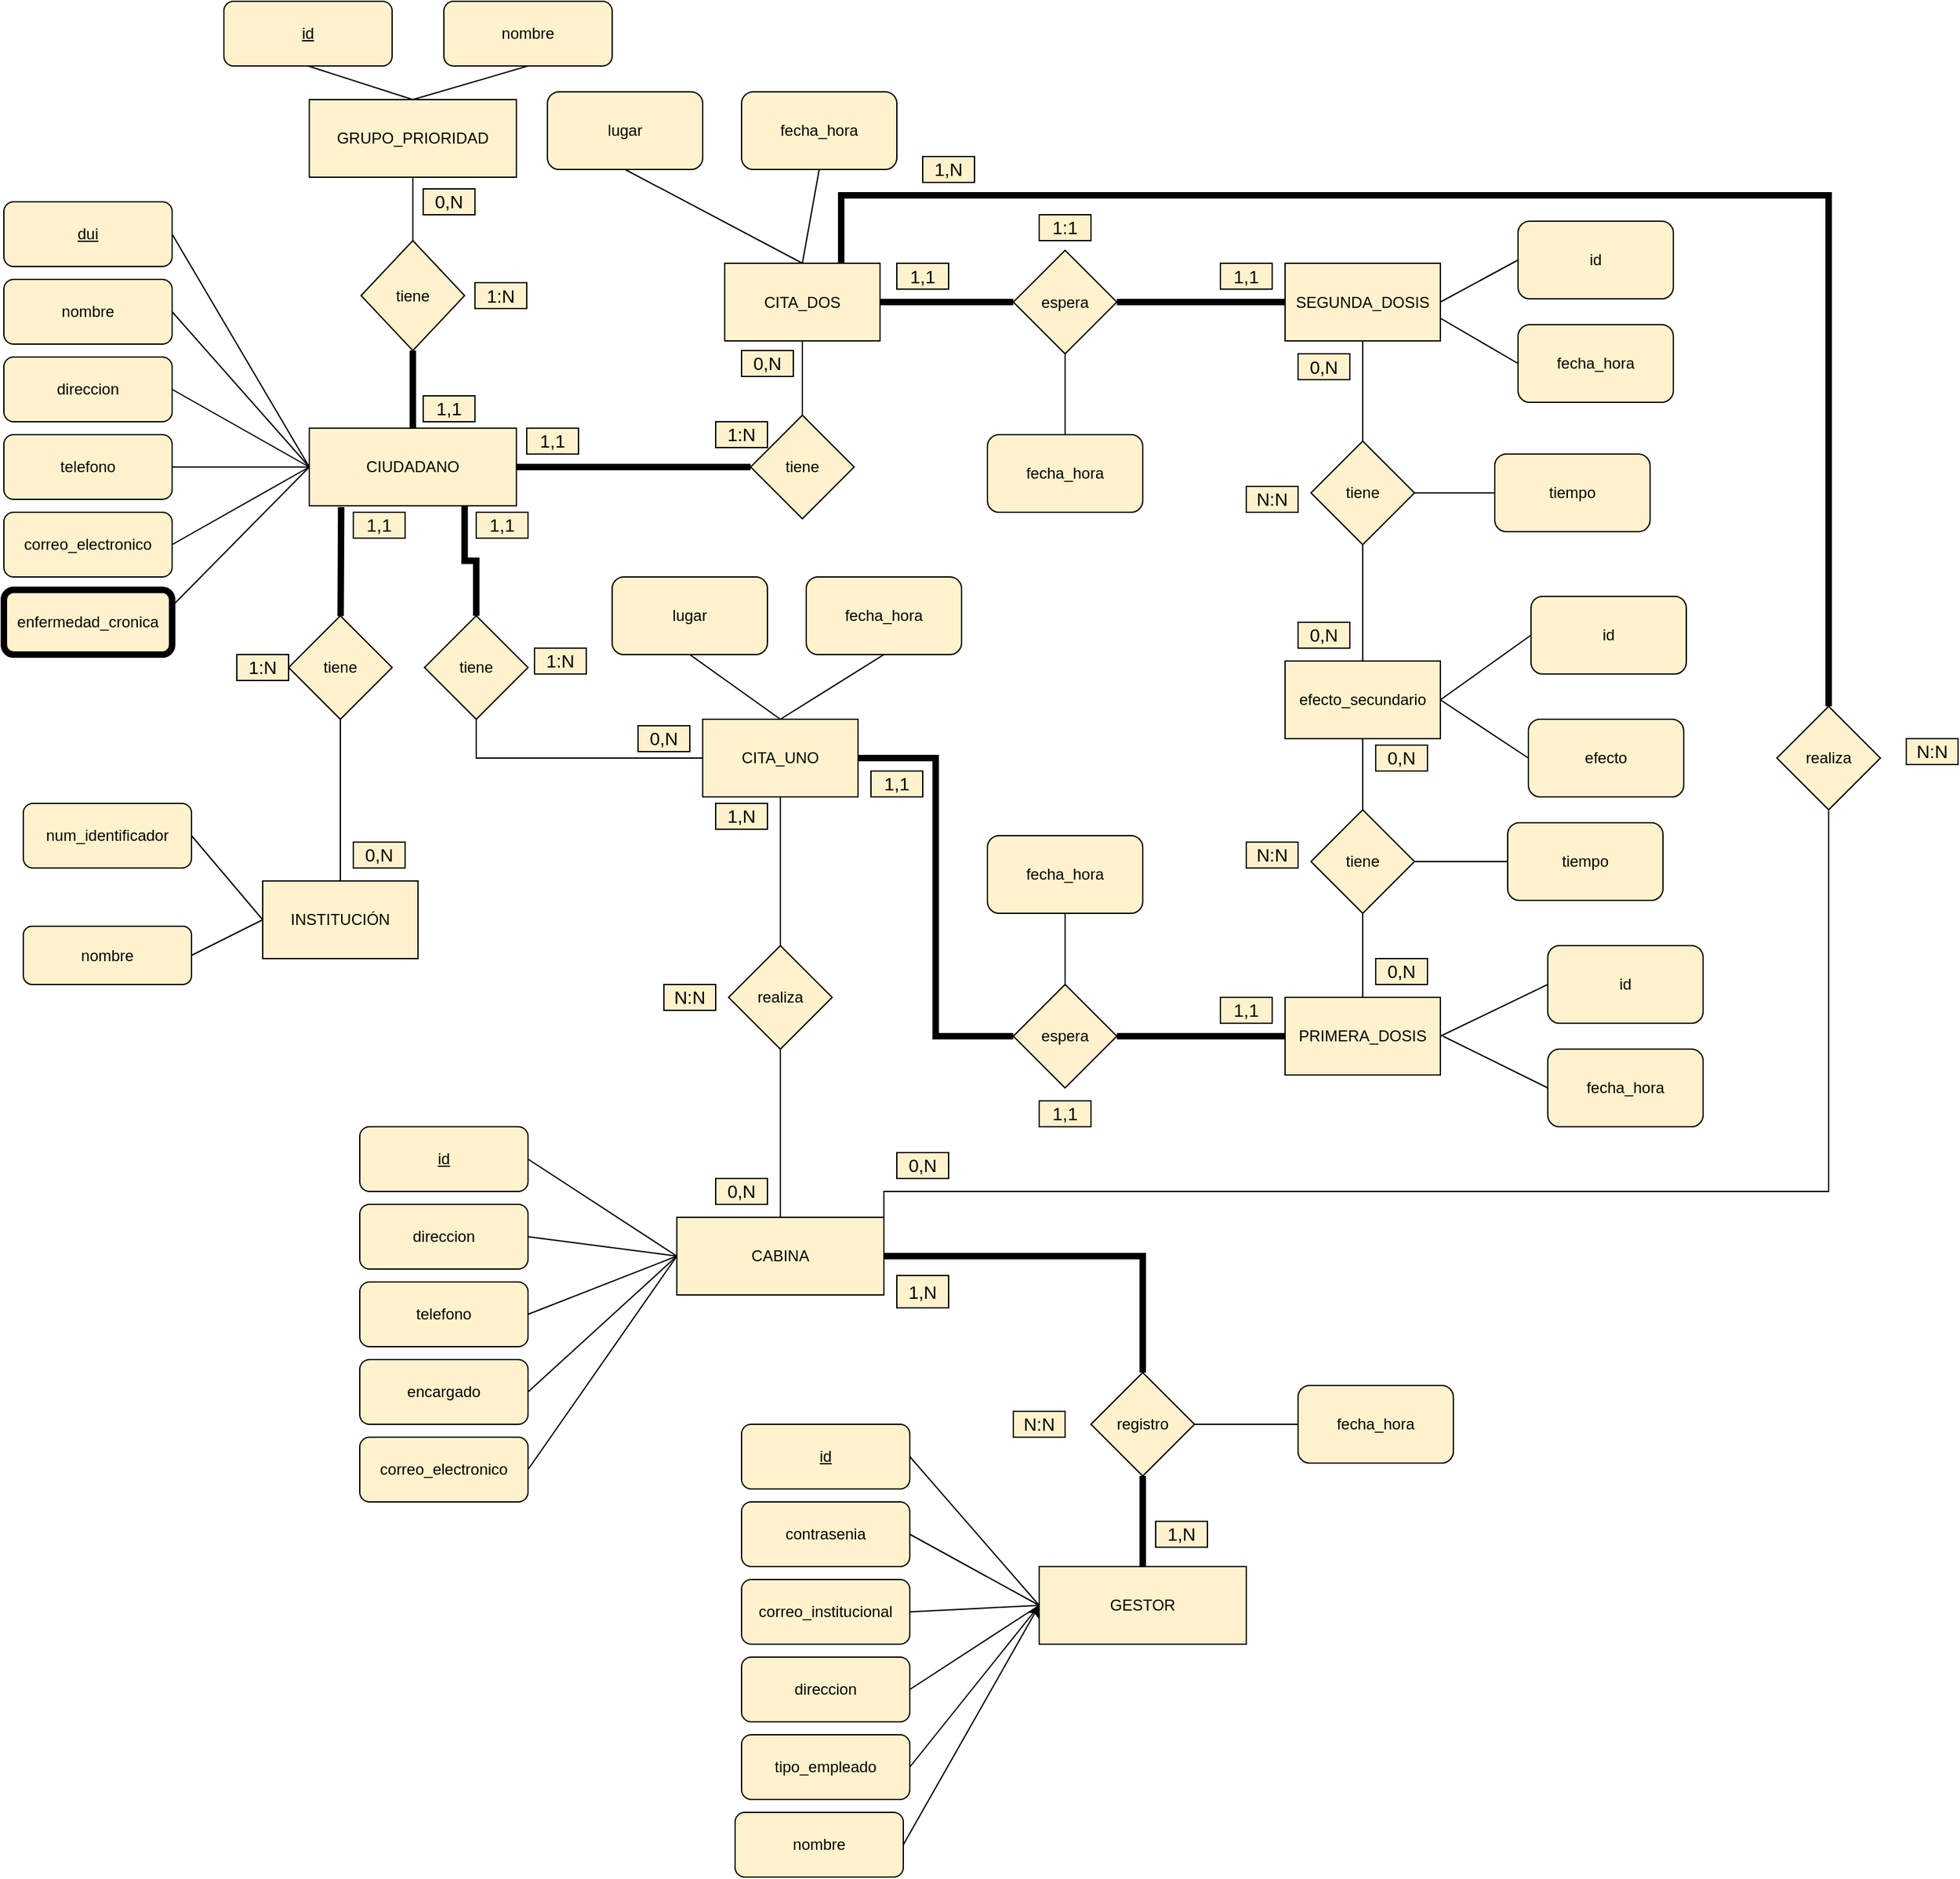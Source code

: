 <mxfile version="14.8.0" type="device" pages="2"><diagram id="wWB75-VZVdrYeqDNVW7y" name="Page-1"><mxGraphModel dx="742" dy="1621" grid="1" gridSize="10" guides="1" tooltips="1" connect="1" arrows="1" fold="1" page="1" pageScale="1" pageWidth="827" pageHeight="1169" math="0" shadow="0"><root><mxCell id="0"/><mxCell id="1" parent="0"/><mxCell id="DuzMMcXQ8NYHDCuX0z30-1" style="edgeStyle=orthogonalEdgeStyle;rounded=0;orthogonalLoop=1;jettySize=auto;html=1;exitX=0.5;exitY=0;exitDx=0;exitDy=0;entryX=0.5;entryY=1;entryDx=0;entryDy=0;endArrow=none;endFill=0;fontColor=#1A1A1A;labelBackgroundColor=#B0E3E6;fillColor=#fff2cc;strokeWidth=5;" edge="1" parent="1" source="DuzMMcXQ8NYHDCuX0z30-2" target="DuzMMcXQ8NYHDCuX0z30-121"><mxGeometry relative="1" as="geometry"/></mxCell><mxCell id="DuzMMcXQ8NYHDCuX0z30-2" value="GESTOR" style="rounded=0;whiteSpace=wrap;html=1;fillColor=#fff2cc;" vertex="1" parent="1"><mxGeometry x="832" y="1099" width="160" height="60" as="geometry"/></mxCell><mxCell id="DuzMMcXQ8NYHDCuX0z30-3" style="rounded=0;orthogonalLoop=1;jettySize=auto;html=1;exitX=1;exitY=0.5;exitDx=0;exitDy=0;endArrow=none;endFill=0;entryX=0;entryY=0.5;entryDx=0;entryDy=0;fontColor=#1A1A1A;labelBackgroundColor=#B0E3E6;fillColor=#fff2cc;" edge="1" parent="1" source="DuzMMcXQ8NYHDCuX0z30-4" target="DuzMMcXQ8NYHDCuX0z30-2"><mxGeometry relative="1" as="geometry"><mxPoint x="862" y="1109" as="targetPoint"/></mxGeometry></mxCell><mxCell id="DuzMMcXQ8NYHDCuX0z30-4" value="contrasenia" style="rounded=1;whiteSpace=wrap;html=1;fillColor=#fff2cc;" vertex="1" parent="1"><mxGeometry x="602" y="1049" width="130" height="50" as="geometry"/></mxCell><mxCell id="DuzMMcXQ8NYHDCuX0z30-5" style="edgeStyle=none;rounded=0;orthogonalLoop=1;jettySize=auto;html=1;exitX=1;exitY=0.5;exitDx=0;exitDy=0;entryX=0;entryY=0.5;entryDx=0;entryDy=0;endArrow=none;endFill=0;fontColor=#1A1A1A;labelBackgroundColor=#B0E3E6;fillColor=#fff2cc;" edge="1" parent="1" source="DuzMMcXQ8NYHDCuX0z30-6" target="DuzMMcXQ8NYHDCuX0z30-2"><mxGeometry relative="1" as="geometry"/></mxCell><mxCell id="DuzMMcXQ8NYHDCuX0z30-6" value="correo_institucional" style="rounded=1;whiteSpace=wrap;html=1;fillColor=#fff2cc;" vertex="1" parent="1"><mxGeometry x="602" y="1109" width="130" height="50" as="geometry"/></mxCell><mxCell id="DuzMMcXQ8NYHDCuX0z30-7" style="rounded=0;orthogonalLoop=1;jettySize=auto;html=1;exitX=1;exitY=0.5;exitDx=0;exitDy=0;endArrow=none;endFill=0;entryX=0;entryY=0.5;entryDx=0;entryDy=0;fontColor=#1A1A1A;labelBackgroundColor=#B0E3E6;fillColor=#fff2cc;" edge="1" parent="1" source="DuzMMcXQ8NYHDCuX0z30-8" target="DuzMMcXQ8NYHDCuX0z30-2"><mxGeometry relative="1" as="geometry"><mxPoint x="872" y="1109" as="targetPoint"/></mxGeometry></mxCell><mxCell id="DuzMMcXQ8NYHDCuX0z30-8" value="&lt;u&gt;id&lt;/u&gt;" style="rounded=1;whiteSpace=wrap;html=1;fillColor=#fff2cc;" vertex="1" parent="1"><mxGeometry x="602" y="989" width="130" height="50" as="geometry"/></mxCell><mxCell id="DuzMMcXQ8NYHDCuX0z30-9" style="edgeStyle=none;rounded=0;orthogonalLoop=1;jettySize=auto;html=1;exitX=1;exitY=0.5;exitDx=0;exitDy=0;endArrow=none;endFill=0;entryX=0;entryY=0.5;entryDx=0;entryDy=0;fontColor=#1A1A1A;labelBackgroundColor=#B0E3E6;fillColor=#fff2cc;" edge="1" parent="1" source="DuzMMcXQ8NYHDCuX0z30-10" target="DuzMMcXQ8NYHDCuX0z30-2"><mxGeometry relative="1" as="geometry"><mxPoint x="862" y="1119" as="targetPoint"/></mxGeometry></mxCell><mxCell id="DuzMMcXQ8NYHDCuX0z30-10" value="tipo_empleado" style="rounded=1;whiteSpace=wrap;html=1;fillColor=#fff2cc;" vertex="1" parent="1"><mxGeometry x="602" y="1229" width="130" height="50" as="geometry"/></mxCell><mxCell id="DuzMMcXQ8NYHDCuX0z30-11" style="edgeStyle=none;rounded=0;orthogonalLoop=1;jettySize=auto;html=1;exitX=1;exitY=0.5;exitDx=0;exitDy=0;entryX=0;entryY=0.5;entryDx=0;entryDy=0;endArrow=none;endFill=0;fontColor=#1A1A1A;labelBackgroundColor=#B0E3E6;fillColor=#fff2cc;" edge="1" parent="1" source="DuzMMcXQ8NYHDCuX0z30-12" target="DuzMMcXQ8NYHDCuX0z30-2"><mxGeometry relative="1" as="geometry"/></mxCell><mxCell id="DuzMMcXQ8NYHDCuX0z30-12" value="direccion" style="rounded=1;whiteSpace=wrap;html=1;fillColor=#fff2cc;" vertex="1" parent="1"><mxGeometry x="602" y="1169" width="130" height="50" as="geometry"/></mxCell><mxCell id="DuzMMcXQ8NYHDCuX0z30-13" style="edgeStyle=orthogonalEdgeStyle;rounded=0;orthogonalLoop=1;jettySize=auto;html=1;exitX=1;exitY=0.5;exitDx=0;exitDy=0;entryX=0.5;entryY=0;entryDx=0;entryDy=0;endArrow=none;endFill=0;fontColor=#1A1A1A;labelBackgroundColor=#B0E3E6;fillColor=#fff2cc;strokeWidth=5;" edge="1" parent="1" source="DuzMMcXQ8NYHDCuX0z30-14" target="DuzMMcXQ8NYHDCuX0z30-121"><mxGeometry relative="1" as="geometry"><mxPoint x="832" y="879" as="targetPoint"/></mxGeometry></mxCell><mxCell id="DuzMMcXQ8NYHDCuX0z30-14" value="CABINA" style="rounded=0;whiteSpace=wrap;html=1;fillColor=#fff2cc;" vertex="1" parent="1"><mxGeometry x="552" y="829" width="160" height="60" as="geometry"/></mxCell><mxCell id="DuzMMcXQ8NYHDCuX0z30-15" style="rounded=0;orthogonalLoop=1;jettySize=auto;html=1;exitX=1;exitY=0.5;exitDx=0;exitDy=0;endArrow=none;endFill=0;entryX=0;entryY=0.5;entryDx=0;entryDy=0;fontColor=#1A1A1A;labelBackgroundColor=#B0E3E6;fillColor=#fff2cc;" edge="1" parent="1" source="DuzMMcXQ8NYHDCuX0z30-16" target="DuzMMcXQ8NYHDCuX0z30-14"><mxGeometry relative="1" as="geometry"><mxPoint x="870" y="1119" as="targetPoint"/></mxGeometry></mxCell><mxCell id="DuzMMcXQ8NYHDCuX0z30-16" value="direccion" style="rounded=1;whiteSpace=wrap;html=1;fillColor=#fff2cc;" vertex="1" parent="1"><mxGeometry x="307" y="819" width="130" height="50" as="geometry"/></mxCell><mxCell id="DuzMMcXQ8NYHDCuX0z30-17" style="edgeStyle=none;rounded=0;orthogonalLoop=1;jettySize=auto;html=1;exitX=1;exitY=0.5;exitDx=0;exitDy=0;entryX=0;entryY=0.5;entryDx=0;entryDy=0;endArrow=none;endFill=0;fontColor=#1A1A1A;labelBackgroundColor=#B0E3E6;fillColor=#fff2cc;" edge="1" parent="1" source="DuzMMcXQ8NYHDCuX0z30-18" target="DuzMMcXQ8NYHDCuX0z30-14"><mxGeometry relative="1" as="geometry"/></mxCell><mxCell id="DuzMMcXQ8NYHDCuX0z30-18" value="telefono" style="rounded=1;whiteSpace=wrap;html=1;fillColor=#fff2cc;" vertex="1" parent="1"><mxGeometry x="307" y="879" width="130" height="50" as="geometry"/></mxCell><mxCell id="DuzMMcXQ8NYHDCuX0z30-19" style="rounded=0;orthogonalLoop=1;jettySize=auto;html=1;exitX=1;exitY=0.5;exitDx=0;exitDy=0;endArrow=none;endFill=0;entryX=0;entryY=0.5;entryDx=0;entryDy=0;fontColor=#1A1A1A;labelBackgroundColor=#B0E3E6;fillColor=#fff2cc;" edge="1" parent="1" source="DuzMMcXQ8NYHDCuX0z30-20" target="DuzMMcXQ8NYHDCuX0z30-14"><mxGeometry relative="1" as="geometry"><mxPoint x="880" y="1119" as="targetPoint"/></mxGeometry></mxCell><mxCell id="DuzMMcXQ8NYHDCuX0z30-20" value="&lt;u&gt;id&lt;/u&gt;" style="rounded=1;whiteSpace=wrap;html=1;fillColor=#fff2cc;" vertex="1" parent="1"><mxGeometry x="307" y="759" width="130" height="50" as="geometry"/></mxCell><mxCell id="DuzMMcXQ8NYHDCuX0z30-21" style="edgeStyle=none;rounded=0;orthogonalLoop=1;jettySize=auto;html=1;exitX=1;exitY=0.5;exitDx=0;exitDy=0;endArrow=none;endFill=0;entryX=0;entryY=0.5;entryDx=0;entryDy=0;fontColor=#1A1A1A;labelBackgroundColor=#B0E3E6;fillColor=#fff2cc;" edge="1" parent="1" source="DuzMMcXQ8NYHDCuX0z30-22" target="DuzMMcXQ8NYHDCuX0z30-14"><mxGeometry relative="1" as="geometry"><mxPoint x="870" y="1129" as="targetPoint"/></mxGeometry></mxCell><mxCell id="DuzMMcXQ8NYHDCuX0z30-22" value="correo_electronico" style="rounded=1;whiteSpace=wrap;html=1;fillColor=#fff2cc;" vertex="1" parent="1"><mxGeometry x="307" y="999" width="130" height="50" as="geometry"/></mxCell><mxCell id="DuzMMcXQ8NYHDCuX0z30-23" style="edgeStyle=none;rounded=0;orthogonalLoop=1;jettySize=auto;html=1;exitX=1;exitY=0.5;exitDx=0;exitDy=0;entryX=0;entryY=0.5;entryDx=0;entryDy=0;endArrow=none;endFill=0;fontColor=#1A1A1A;labelBackgroundColor=#B0E3E6;fillColor=#fff2cc;" edge="1" parent="1" source="DuzMMcXQ8NYHDCuX0z30-24" target="DuzMMcXQ8NYHDCuX0z30-14"><mxGeometry relative="1" as="geometry"/></mxCell><mxCell id="DuzMMcXQ8NYHDCuX0z30-24" value="encargado" style="rounded=1;whiteSpace=wrap;html=1;fillColor=#fff2cc;" vertex="1" parent="1"><mxGeometry x="307" y="939" width="130" height="50" as="geometry"/></mxCell><mxCell id="DuzMMcXQ8NYHDCuX0z30-25" value="fecha_hora" style="rounded=1;whiteSpace=wrap;html=1;fillColor=#fff2cc;" vertex="1" parent="1"><mxGeometry x="1032" y="959" width="120" height="60" as="geometry"/></mxCell><mxCell id="DuzMMcXQ8NYHDCuX0z30-26" style="edgeStyle=none;rounded=0;orthogonalLoop=1;jettySize=auto;html=1;exitX=0;exitY=0.5;exitDx=0;exitDy=0;entryX=1;entryY=0.5;entryDx=0;entryDy=0;endArrow=none;endFill=0;fontColor=#1A1A1A;labelBackgroundColor=#B0E3E6;fillColor=#fff2cc;" edge="1" parent="1" source="DuzMMcXQ8NYHDCuX0z30-29" target="DuzMMcXQ8NYHDCuX0z30-34"><mxGeometry relative="1" as="geometry"/></mxCell><mxCell id="DuzMMcXQ8NYHDCuX0z30-27" style="edgeStyle=none;rounded=0;orthogonalLoop=1;jettySize=auto;html=1;exitX=1;exitY=0.5;exitDx=0;exitDy=0;entryX=0;entryY=0.5;entryDx=0;entryDy=0;endArrow=none;endFill=0;fontColor=#1A1A1A;labelBackgroundColor=#B0E3E6;fillColor=#fff2cc;strokeWidth=5;" edge="1" parent="1" source="DuzMMcXQ8NYHDCuX0z30-29" target="DuzMMcXQ8NYHDCuX0z30-99"><mxGeometry relative="1" as="geometry"/></mxCell><mxCell id="DuzMMcXQ8NYHDCuX0z30-28" style="edgeStyle=orthogonalEdgeStyle;rounded=0;orthogonalLoop=1;jettySize=auto;html=1;exitX=0.75;exitY=1;exitDx=0;exitDy=0;entryX=0.5;entryY=0;entryDx=0;entryDy=0;endArrow=none;endFill=0;fontColor=#1A1A1A;labelBackgroundColor=#B0E3E6;fillColor=#fff2cc;strokeWidth=5;" edge="1" parent="1" source="DuzMMcXQ8NYHDCuX0z30-29" target="DuzMMcXQ8NYHDCuX0z30-56"><mxGeometry relative="1" as="geometry"/></mxCell><mxCell id="DuzMMcXQ8NYHDCuX0z30-29" value="CIUDADANO" style="rounded=0;whiteSpace=wrap;html=1;fillColor=#fff2cc;" vertex="1" parent="1"><mxGeometry x="268" y="219" width="160" height="60" as="geometry"/></mxCell><mxCell id="DuzMMcXQ8NYHDCuX0z30-30" style="edgeStyle=none;rounded=0;orthogonalLoop=1;jettySize=auto;html=1;exitX=1;exitY=0.5;exitDx=0;exitDy=0;entryX=0;entryY=0.5;entryDx=0;entryDy=0;endArrow=none;endFill=0;fontColor=#1A1A1A;labelBackgroundColor=#B0E3E6;fillColor=#fff2cc;" edge="1" parent="1" source="DuzMMcXQ8NYHDCuX0z30-31" target="DuzMMcXQ8NYHDCuX0z30-29"><mxGeometry relative="1" as="geometry"/></mxCell><mxCell id="DuzMMcXQ8NYHDCuX0z30-31" value="nombre" style="rounded=1;whiteSpace=wrap;html=1;fillColor=#fff2cc;" vertex="1" parent="1"><mxGeometry x="32" y="104" width="130" height="50" as="geometry"/></mxCell><mxCell id="DuzMMcXQ8NYHDCuX0z30-32" style="edgeStyle=none;rounded=0;orthogonalLoop=1;jettySize=auto;html=1;exitX=1;exitY=0.5;exitDx=0;exitDy=0;entryX=0;entryY=0.5;entryDx=0;entryDy=0;endArrow=none;endFill=0;fontColor=#1A1A1A;labelBackgroundColor=#B0E3E6;fillColor=#fff2cc;" edge="1" parent="1" source="DuzMMcXQ8NYHDCuX0z30-33" target="DuzMMcXQ8NYHDCuX0z30-29"><mxGeometry relative="1" as="geometry"/></mxCell><mxCell id="DuzMMcXQ8NYHDCuX0z30-33" value="direccion" style="rounded=1;whiteSpace=wrap;html=1;fillColor=#fff2cc;" vertex="1" parent="1"><mxGeometry x="32" y="164" width="130" height="50" as="geometry"/></mxCell><mxCell id="DuzMMcXQ8NYHDCuX0z30-34" value="&lt;u&gt;dui&lt;/u&gt;" style="rounded=1;whiteSpace=wrap;html=1;fillColor=#fff2cc;" vertex="1" parent="1"><mxGeometry x="32" y="44" width="130" height="50" as="geometry"/></mxCell><mxCell id="DuzMMcXQ8NYHDCuX0z30-35" style="edgeStyle=none;rounded=0;orthogonalLoop=1;jettySize=auto;html=1;exitX=1;exitY=0.5;exitDx=0;exitDy=0;entryX=0;entryY=0.5;entryDx=0;entryDy=0;endArrow=none;endFill=0;fontColor=#1A1A1A;labelBackgroundColor=#B0E3E6;fillColor=#fff2cc;" edge="1" parent="1" source="DuzMMcXQ8NYHDCuX0z30-36" target="DuzMMcXQ8NYHDCuX0z30-29"><mxGeometry relative="1" as="geometry"/></mxCell><mxCell id="DuzMMcXQ8NYHDCuX0z30-36" value="correo_electronico" style="rounded=1;whiteSpace=wrap;html=1;fillColor=#fff2cc;" vertex="1" parent="1"><mxGeometry x="32" y="284" width="130" height="50" as="geometry"/></mxCell><mxCell id="DuzMMcXQ8NYHDCuX0z30-37" style="edgeStyle=none;rounded=0;orthogonalLoop=1;jettySize=auto;html=1;exitX=1;exitY=0.5;exitDx=0;exitDy=0;entryX=0;entryY=0.5;entryDx=0;entryDy=0;endArrow=none;endFill=0;fontColor=#1A1A1A;labelBackgroundColor=#B0E3E6;fillColor=#fff2cc;" edge="1" parent="1" source="DuzMMcXQ8NYHDCuX0z30-38" target="DuzMMcXQ8NYHDCuX0z30-29"><mxGeometry relative="1" as="geometry"/></mxCell><mxCell id="DuzMMcXQ8NYHDCuX0z30-38" value="telefono" style="rounded=1;whiteSpace=wrap;html=1;fillColor=#fff2cc;" vertex="1" parent="1"><mxGeometry x="32" y="224" width="130" height="50" as="geometry"/></mxCell><mxCell id="DuzMMcXQ8NYHDCuX0z30-39" style="edgeStyle=none;rounded=0;orthogonalLoop=1;jettySize=auto;html=1;exitX=1;exitY=0.25;exitDx=0;exitDy=0;entryX=0;entryY=0.5;entryDx=0;entryDy=0;endArrow=none;endFill=0;fontColor=#1A1A1A;labelBackgroundColor=#B0E3E6;fillColor=#fff2cc;" edge="1" parent="1" source="DuzMMcXQ8NYHDCuX0z30-40" target="DuzMMcXQ8NYHDCuX0z30-29"><mxGeometry relative="1" as="geometry"/></mxCell><mxCell id="DuzMMcXQ8NYHDCuX0z30-40" value="enfermedad_cronica" style="rounded=1;whiteSpace=wrap;html=1;strokeWidth=5;fillColor=#fff2cc;" vertex="1" parent="1"><mxGeometry x="32" y="344" width="130" height="50" as="geometry"/></mxCell><mxCell id="DuzMMcXQ8NYHDCuX0z30-41" style="edgeStyle=none;rounded=0;orthogonalLoop=1;jettySize=auto;html=1;exitX=1;exitY=0.5;exitDx=0;exitDy=0;entryX=0;entryY=0.5;entryDx=0;entryDy=0;endArrow=none;endFill=0;fontColor=#1A1A1A;labelBackgroundColor=#B0E3E6;fillColor=#fff2cc;" edge="1" parent="1" source="DuzMMcXQ8NYHDCuX0z30-42" target="DuzMMcXQ8NYHDCuX0z30-103"><mxGeometry relative="1" as="geometry"/></mxCell><mxCell id="DuzMMcXQ8NYHDCuX0z30-42" value="num_identificador" style="rounded=1;whiteSpace=wrap;html=1;fillColor=#fff2cc;" vertex="1" parent="1"><mxGeometry x="47" y="509" width="130" height="50" as="geometry"/></mxCell><mxCell id="DuzMMcXQ8NYHDCuX0z30-43" value="GRUPO_PRIORIDAD" style="rounded=0;whiteSpace=wrap;html=1;fillColor=#fff2cc;" vertex="1" parent="1"><mxGeometry x="268" y="-35" width="160" height="60" as="geometry"/></mxCell><mxCell id="DuzMMcXQ8NYHDCuX0z30-44" style="edgeStyle=none;rounded=0;orthogonalLoop=1;jettySize=auto;html=1;exitX=0.5;exitY=1;exitDx=0;exitDy=0;entryX=0.5;entryY=0;entryDx=0;entryDy=0;endArrow=none;endFill=0;fontColor=#1A1A1A;labelBackgroundColor=#B0E3E6;fillColor=#fff2cc;" edge="1" parent="1" source="DuzMMcXQ8NYHDCuX0z30-45" target="DuzMMcXQ8NYHDCuX0z30-43"><mxGeometry relative="1" as="geometry"/></mxCell><mxCell id="DuzMMcXQ8NYHDCuX0z30-45" value="nombre" style="rounded=1;whiteSpace=wrap;html=1;fillColor=#fff2cc;" vertex="1" parent="1"><mxGeometry x="372" y="-111" width="130" height="50" as="geometry"/></mxCell><mxCell id="DuzMMcXQ8NYHDCuX0z30-46" style="edgeStyle=none;rounded=0;orthogonalLoop=1;jettySize=auto;html=1;exitX=0.5;exitY=1;exitDx=0;exitDy=0;entryX=0.5;entryY=0;entryDx=0;entryDy=0;endArrow=none;endFill=0;fontColor=#1A1A1A;labelBackgroundColor=#B0E3E6;fillColor=#fff2cc;" edge="1" parent="1" source="DuzMMcXQ8NYHDCuX0z30-47" target="DuzMMcXQ8NYHDCuX0z30-43"><mxGeometry relative="1" as="geometry"/></mxCell><mxCell id="DuzMMcXQ8NYHDCuX0z30-47" value="&lt;u&gt;id&lt;/u&gt;" style="rounded=1;whiteSpace=wrap;html=1;fillColor=#fff2cc;" vertex="1" parent="1"><mxGeometry x="202" y="-111" width="130" height="50" as="geometry"/></mxCell><mxCell id="DuzMMcXQ8NYHDCuX0z30-48" style="edgeStyle=orthogonalEdgeStyle;rounded=0;orthogonalLoop=1;jettySize=auto;html=1;exitX=1;exitY=0.5;exitDx=0;exitDy=0;entryX=0;entryY=0.5;entryDx=0;entryDy=0;endArrow=none;endFill=0;fontColor=#1A1A1A;labelBackgroundColor=#B0E3E6;fillColor=#fff2cc;strokeWidth=5;" edge="1" parent="1" source="DuzMMcXQ8NYHDCuX0z30-49" target="DuzMMcXQ8NYHDCuX0z30-97"><mxGeometry relative="1" as="geometry"/></mxCell><mxCell id="DuzMMcXQ8NYHDCuX0z30-49" value="CITA_UNO" style="rounded=0;whiteSpace=wrap;html=1;strokeWidth=1;fillColor=#fff2cc;" vertex="1" parent="1"><mxGeometry x="572" y="444" width="120" height="60" as="geometry"/></mxCell><mxCell id="DuzMMcXQ8NYHDCuX0z30-50" style="edgeStyle=none;rounded=0;orthogonalLoop=1;jettySize=auto;html=1;exitX=0.5;exitY=1;exitDx=0;exitDy=0;entryX=0.5;entryY=0;entryDx=0;entryDy=0;endArrow=none;endFill=0;fontColor=#1A1A1A;labelBackgroundColor=#B0E3E6;fillColor=#fff2cc;" edge="1" parent="1" source="DuzMMcXQ8NYHDCuX0z30-51" target="DuzMMcXQ8NYHDCuX0z30-49"><mxGeometry relative="1" as="geometry"/></mxCell><mxCell id="DuzMMcXQ8NYHDCuX0z30-51" value="fecha_hora" style="rounded=1;whiteSpace=wrap;html=1;strokeWidth=1;fillColor=#fff2cc;" vertex="1" parent="1"><mxGeometry x="652" y="334" width="120" height="60" as="geometry"/></mxCell><mxCell id="DuzMMcXQ8NYHDCuX0z30-52" style="edgeStyle=none;rounded=0;orthogonalLoop=1;jettySize=auto;html=1;exitX=0.5;exitY=1;exitDx=0;exitDy=0;entryX=0.5;entryY=0;entryDx=0;entryDy=0;endArrow=none;endFill=0;fontColor=#1A1A1A;labelBackgroundColor=#B0E3E6;fillColor=#fff2cc;" edge="1" parent="1" source="DuzMMcXQ8NYHDCuX0z30-53" target="DuzMMcXQ8NYHDCuX0z30-49"><mxGeometry relative="1" as="geometry"/></mxCell><mxCell id="DuzMMcXQ8NYHDCuX0z30-53" value="lugar" style="rounded=1;whiteSpace=wrap;html=1;strokeWidth=1;fillColor=#fff2cc;" vertex="1" parent="1"><mxGeometry x="502" y="334" width="120" height="60" as="geometry"/></mxCell><mxCell id="DuzMMcXQ8NYHDCuX0z30-54" value="" style="edgeStyle=orthogonalEdgeStyle;rounded=0;orthogonalLoop=1;jettySize=auto;html=1;endArrow=none;endFill=0;exitX=1;exitY=0.5;exitDx=0;exitDy=0;fontColor=#1A1A1A;labelBackgroundColor=#B0E3E6;fillColor=#fff2cc;" edge="1" parent="1" source="DuzMMcXQ8NYHDCuX0z30-121" target="DuzMMcXQ8NYHDCuX0z30-25"><mxGeometry relative="1" as="geometry"><mxPoint x="979" y="779" as="sourcePoint"/></mxGeometry></mxCell><mxCell id="DuzMMcXQ8NYHDCuX0z30-55" style="edgeStyle=orthogonalEdgeStyle;rounded=0;orthogonalLoop=1;jettySize=auto;html=1;exitX=0.5;exitY=1;exitDx=0;exitDy=0;entryX=0;entryY=0.5;entryDx=0;entryDy=0;endArrow=none;endFill=0;fontColor=#1A1A1A;labelBackgroundColor=#B0E3E6;fillColor=#fff2cc;" edge="1" parent="1" source="DuzMMcXQ8NYHDCuX0z30-56" target="DuzMMcXQ8NYHDCuX0z30-49"><mxGeometry relative="1" as="geometry"/></mxCell><mxCell id="DuzMMcXQ8NYHDCuX0z30-56" value="tiene" style="rhombus;whiteSpace=wrap;html=1;strokeWidth=1;fillColor=#fff2cc;" vertex="1" parent="1"><mxGeometry x="357" y="364" width="80" height="80" as="geometry"/></mxCell><mxCell id="DuzMMcXQ8NYHDCuX0z30-57" style="edgeStyle=none;rounded=0;orthogonalLoop=1;jettySize=auto;html=1;exitX=0.5;exitY=1;exitDx=0;exitDy=0;endArrow=none;endFill=0;fontColor=#1A1A1A;labelBackgroundColor=#B0E3E6;fillColor=#fff2cc;" edge="1" parent="1" source="DuzMMcXQ8NYHDCuX0z30-59" target="DuzMMcXQ8NYHDCuX0z30-14"><mxGeometry relative="1" as="geometry"/></mxCell><mxCell id="DuzMMcXQ8NYHDCuX0z30-58" style="edgeStyle=none;rounded=0;orthogonalLoop=1;jettySize=auto;html=1;exitX=0.5;exitY=0;exitDx=0;exitDy=0;entryX=0.5;entryY=1;entryDx=0;entryDy=0;endArrow=none;endFill=0;fontColor=#1A1A1A;labelBackgroundColor=#B0E3E6;fillColor=#fff2cc;" edge="1" parent="1" source="DuzMMcXQ8NYHDCuX0z30-59" target="DuzMMcXQ8NYHDCuX0z30-49"><mxGeometry relative="1" as="geometry"/></mxCell><mxCell id="DuzMMcXQ8NYHDCuX0z30-59" value="realiza" style="rhombus;whiteSpace=wrap;html=1;strokeWidth=1;fillColor=#fff2cc;" vertex="1" parent="1"><mxGeometry x="592" y="619" width="80" height="80" as="geometry"/></mxCell><mxCell id="DuzMMcXQ8NYHDCuX0z30-60" style="edgeStyle=none;rounded=0;orthogonalLoop=1;jettySize=auto;html=1;exitX=0.75;exitY=0;exitDx=0;exitDy=0;entryX=0.25;entryY=0;entryDx=0;entryDy=0;endArrow=none;endFill=0;fontColor=#1A1A1A;labelBackgroundColor=#B0E3E6;fillColor=#fff2cc;" edge="1" parent="1" source="DuzMMcXQ8NYHDCuX0z30-43" target="DuzMMcXQ8NYHDCuX0z30-43"><mxGeometry relative="1" as="geometry"/></mxCell><mxCell id="DuzMMcXQ8NYHDCuX0z30-61" style="edgeStyle=none;rounded=0;orthogonalLoop=1;jettySize=auto;html=1;exitX=0.5;exitY=0;exitDx=0;exitDy=0;entryX=0.5;entryY=1;entryDx=0;entryDy=0;endArrow=none;endFill=0;fontColor=#1A1A1A;labelBackgroundColor=#B0E3E6;fillColor=#fff2cc;" edge="1" parent="1" source="DuzMMcXQ8NYHDCuX0z30-63" target="DuzMMcXQ8NYHDCuX0z30-43"><mxGeometry relative="1" as="geometry"/></mxCell><mxCell id="DuzMMcXQ8NYHDCuX0z30-62" style="edgeStyle=none;rounded=0;orthogonalLoop=1;jettySize=auto;html=1;exitX=0.5;exitY=1;exitDx=0;exitDy=0;entryX=0.5;entryY=0;entryDx=0;entryDy=0;endArrow=none;endFill=0;fontColor=#1A1A1A;labelBackgroundColor=#B0E3E6;fillColor=#fff2cc;strokeWidth=5;" edge="1" parent="1" source="DuzMMcXQ8NYHDCuX0z30-63" target="DuzMMcXQ8NYHDCuX0z30-29"><mxGeometry relative="1" as="geometry"/></mxCell><mxCell id="DuzMMcXQ8NYHDCuX0z30-63" value="tiene&lt;span style=&quot;color: rgba(0 , 0 , 0 , 0) ; font-family: monospace ; font-size: 0px&quot;&gt;%3CmxGraphModel%3E%3Croot%3E%3CmxCell%20id%3D%220%22%2F%3E%3CmxCell%20id%3D%221%22%20parent%3D%220%22%2F%3E%3CmxCell%20id%3D%222%22%20value%3D%22tiene%22%20style%3D%22rhombus%3BwhiteSpace%3Dwrap%3Bhtml%3D1%3BstrokeWidth%3D1%3B%22%20vertex%3D%221%22%20parent%3D%221%22%3E%3CmxGeometry%20x%3D%22346%22%20y%3D%22-195%22%20width%3D%2280%22%20height%3D%2280%22%20as%3D%22geometry%22%2F%3E%3C%2FmxCell%3E%3C%2Froot%3E%3C%2FmxGraphModel%3E&lt;/span&gt;" style="rhombus;whiteSpace=wrap;html=1;strokeWidth=1;fillColor=#fff2cc;" vertex="1" parent="1"><mxGeometry x="308" y="74" width="80" height="85" as="geometry"/></mxCell><mxCell id="DuzMMcXQ8NYHDCuX0z30-64" style="edgeStyle=none;rounded=0;orthogonalLoop=1;jettySize=auto;html=1;exitX=0.5;exitY=1;exitDx=0;exitDy=0;entryX=0.5;entryY=0;entryDx=0;entryDy=0;endArrow=none;endFill=0;fontColor=#1A1A1A;labelBackgroundColor=#B0E3E6;fillColor=#fff2cc;" edge="1" parent="1" source="DuzMMcXQ8NYHDCuX0z30-65" target="DuzMMcXQ8NYHDCuX0z30-78"><mxGeometry relative="1" as="geometry"/></mxCell><mxCell id="DuzMMcXQ8NYHDCuX0z30-65" value="SEGUNDA_DOSIS" style="rounded=0;whiteSpace=wrap;html=1;fillColor=#fff2cc;" vertex="1" parent="1"><mxGeometry x="1022" y="91.5" width="120" height="60" as="geometry"/></mxCell><mxCell id="DuzMMcXQ8NYHDCuX0z30-66" value="PRIMERA_DOSIS" style="rounded=0;whiteSpace=wrap;html=1;fillColor=#fff2cc;" vertex="1" parent="1"><mxGeometry x="1022" y="659" width="120" height="60" as="geometry"/></mxCell><mxCell id="DuzMMcXQ8NYHDCuX0z30-67" style="edgeStyle=none;rounded=0;orthogonalLoop=1;jettySize=auto;html=1;exitX=0;exitY=0.5;exitDx=0;exitDy=0;entryX=1;entryY=0.5;entryDx=0;entryDy=0;endArrow=none;endFill=0;fontColor=#1A1A1A;labelBackgroundColor=#B0E3E6;fillColor=#fff2cc;" edge="1" parent="1" source="DuzMMcXQ8NYHDCuX0z30-68" target="DuzMMcXQ8NYHDCuX0z30-65"><mxGeometry relative="1" as="geometry"/></mxCell><mxCell id="DuzMMcXQ8NYHDCuX0z30-68" value="id" style="rounded=1;whiteSpace=wrap;html=1;fillColor=#fff2cc;" vertex="1" parent="1"><mxGeometry x="1202" y="59" width="120" height="60" as="geometry"/></mxCell><mxCell id="DuzMMcXQ8NYHDCuX0z30-69" style="edgeStyle=none;rounded=0;orthogonalLoop=1;jettySize=auto;html=1;exitX=0;exitY=0.5;exitDx=0;exitDy=0;endArrow=none;endFill=0;fontColor=#1A1A1A;labelBackgroundColor=#B0E3E6;fillColor=#fff2cc;" edge="1" parent="1" source="DuzMMcXQ8NYHDCuX0z30-70"><mxGeometry relative="1" as="geometry"><mxPoint x="1142" y="134" as="targetPoint"/></mxGeometry></mxCell><mxCell id="DuzMMcXQ8NYHDCuX0z30-70" value="fecha_hora" style="rounded=1;whiteSpace=wrap;html=1;fillColor=#fff2cc;" vertex="1" parent="1"><mxGeometry x="1202" y="139" width="120" height="60" as="geometry"/></mxCell><mxCell id="DuzMMcXQ8NYHDCuX0z30-71" style="edgeStyle=none;rounded=0;orthogonalLoop=1;jettySize=auto;html=1;exitX=0.5;exitY=0;exitDx=0;exitDy=0;entryX=0.5;entryY=1;entryDx=0;entryDy=0;endArrow=none;endFill=0;fontColor=#1A1A1A;labelBackgroundColor=#B0E3E6;fillColor=#fff2cc;" edge="1" parent="1" source="DuzMMcXQ8NYHDCuX0z30-72" target="DuzMMcXQ8NYHDCuX0z30-78"><mxGeometry relative="1" as="geometry"/></mxCell><mxCell id="DuzMMcXQ8NYHDCuX0z30-72" value="efecto_secundario" style="rounded=0;whiteSpace=wrap;html=1;strokeWidth=1;fillColor=#fff2cc;" vertex="1" parent="1"><mxGeometry x="1022" y="399" width="120" height="60" as="geometry"/></mxCell><mxCell id="DuzMMcXQ8NYHDCuX0z30-73" style="edgeStyle=none;rounded=0;orthogonalLoop=1;jettySize=auto;html=1;exitX=0;exitY=0.5;exitDx=0;exitDy=0;entryX=1;entryY=0.5;entryDx=0;entryDy=0;endArrow=none;endFill=0;fontColor=#1A1A1A;labelBackgroundColor=#B0E3E6;fillColor=#fff2cc;" edge="1" parent="1" source="DuzMMcXQ8NYHDCuX0z30-74" target="DuzMMcXQ8NYHDCuX0z30-72"><mxGeometry relative="1" as="geometry"/></mxCell><mxCell id="DuzMMcXQ8NYHDCuX0z30-74" value="id" style="rounded=1;whiteSpace=wrap;html=1;strokeWidth=1;fillColor=#fff2cc;" vertex="1" parent="1"><mxGeometry x="1212" y="349" width="120" height="60" as="geometry"/></mxCell><mxCell id="DuzMMcXQ8NYHDCuX0z30-75" style="edgeStyle=none;rounded=0;orthogonalLoop=1;jettySize=auto;html=1;exitX=0;exitY=0.5;exitDx=0;exitDy=0;endArrow=none;endFill=0;fontColor=#1A1A1A;labelBackgroundColor=#B0E3E6;fillColor=#fff2cc;" edge="1" parent="1" source="DuzMMcXQ8NYHDCuX0z30-76"><mxGeometry relative="1" as="geometry"><mxPoint x="1142" y="429" as="targetPoint"/></mxGeometry></mxCell><mxCell id="DuzMMcXQ8NYHDCuX0z30-76" value="efecto" style="rounded=1;whiteSpace=wrap;html=1;strokeWidth=1;fillColor=#fff2cc;" vertex="1" parent="1"><mxGeometry x="1210" y="444" width="120" height="60" as="geometry"/></mxCell><mxCell id="DuzMMcXQ8NYHDCuX0z30-77" style="edgeStyle=none;rounded=0;orthogonalLoop=1;jettySize=auto;html=1;exitX=1;exitY=0.5;exitDx=0;exitDy=0;endArrow=none;endFill=0;fontColor=#1A1A1A;labelBackgroundColor=#B0E3E6;fillColor=#fff2cc;" edge="1" parent="1" source="DuzMMcXQ8NYHDCuX0z30-78" target="DuzMMcXQ8NYHDCuX0z30-87"><mxGeometry relative="1" as="geometry"><mxPoint x="1204" y="269" as="targetPoint"/></mxGeometry></mxCell><mxCell id="DuzMMcXQ8NYHDCuX0z30-78" value="tiene" style="rhombus;whiteSpace=wrap;html=1;strokeWidth=1;fillColor=#fff2cc;" vertex="1" parent="1"><mxGeometry x="1042" y="229" width="80" height="80" as="geometry"/></mxCell><mxCell id="DuzMMcXQ8NYHDCuX0z30-79" style="edgeStyle=none;rounded=0;orthogonalLoop=1;jettySize=auto;html=1;exitX=0;exitY=0.5;exitDx=0;exitDy=0;entryX=1;entryY=0.5;entryDx=0;entryDy=0;endArrow=none;endFill=0;fontColor=#1A1A1A;labelBackgroundColor=#B0E3E6;fillColor=#fff2cc;" edge="1" parent="1" source="DuzMMcXQ8NYHDCuX0z30-80" target="DuzMMcXQ8NYHDCuX0z30-66"><mxGeometry relative="1" as="geometry"/></mxCell><mxCell id="DuzMMcXQ8NYHDCuX0z30-80" value="id" style="rounded=1;whiteSpace=wrap;html=1;fillColor=#fff2cc;" vertex="1" parent="1"><mxGeometry x="1225" y="619" width="120" height="60" as="geometry"/></mxCell><mxCell id="DuzMMcXQ8NYHDCuX0z30-81" style="edgeStyle=none;rounded=0;orthogonalLoop=1;jettySize=auto;html=1;exitX=0;exitY=0.5;exitDx=0;exitDy=0;endArrow=none;endFill=0;fontColor=#1A1A1A;labelBackgroundColor=#B0E3E6;fillColor=#fff2cc;" edge="1" parent="1" source="DuzMMcXQ8NYHDCuX0z30-82"><mxGeometry relative="1" as="geometry"><mxPoint x="1144" y="689" as="targetPoint"/></mxGeometry></mxCell><mxCell id="DuzMMcXQ8NYHDCuX0z30-82" value="fecha_hora" style="rounded=1;whiteSpace=wrap;html=1;fillColor=#fff2cc;" vertex="1" parent="1"><mxGeometry x="1225" y="699" width="120" height="60" as="geometry"/></mxCell><mxCell id="DuzMMcXQ8NYHDCuX0z30-83" value="" style="edgeStyle=none;rounded=0;orthogonalLoop=1;jettySize=auto;html=1;endArrow=none;endFill=0;fontColor=#1A1A1A;labelBackgroundColor=#B0E3E6;fillColor=#fff2cc;" edge="1" parent="1" source="DuzMMcXQ8NYHDCuX0z30-86" target="DuzMMcXQ8NYHDCuX0z30-72"><mxGeometry relative="1" as="geometry"/></mxCell><mxCell id="DuzMMcXQ8NYHDCuX0z30-84" value="" style="edgeStyle=none;rounded=0;orthogonalLoop=1;jettySize=auto;html=1;endArrow=none;endFill=0;fontColor=#1A1A1A;labelBackgroundColor=#B0E3E6;fillColor=#fff2cc;" edge="1" parent="1" source="DuzMMcXQ8NYHDCuX0z30-86" target="DuzMMcXQ8NYHDCuX0z30-66"><mxGeometry relative="1" as="geometry"/></mxCell><mxCell id="DuzMMcXQ8NYHDCuX0z30-85" style="edgeStyle=none;rounded=0;orthogonalLoop=1;jettySize=auto;html=1;exitX=1;exitY=0.5;exitDx=0;exitDy=0;entryX=0;entryY=0.5;entryDx=0;entryDy=0;endArrow=none;endFill=0;fontColor=#1A1A1A;labelBackgroundColor=#B0E3E6;fillColor=#fff2cc;" edge="1" parent="1" source="DuzMMcXQ8NYHDCuX0z30-86" target="DuzMMcXQ8NYHDCuX0z30-89"><mxGeometry relative="1" as="geometry"/></mxCell><mxCell id="DuzMMcXQ8NYHDCuX0z30-86" value="tiene" style="rhombus;whiteSpace=wrap;html=1;strokeWidth=1;fillColor=#fff2cc;" vertex="1" parent="1"><mxGeometry x="1042" y="514" width="80" height="80" as="geometry"/></mxCell><mxCell id="DuzMMcXQ8NYHDCuX0z30-87" value="tiempo" style="rounded=1;whiteSpace=wrap;html=1;strokeWidth=1;fillColor=#fff2cc;" vertex="1" parent="1"><mxGeometry x="1184" y="239" width="120" height="60" as="geometry"/></mxCell><mxCell id="DuzMMcXQ8NYHDCuX0z30-88" style="edgeStyle=none;rounded=0;orthogonalLoop=1;jettySize=auto;html=1;endArrow=none;endFill=0;fontColor=#1A1A1A;labelBackgroundColor=#B0E3E6;fillColor=#fff2cc;" edge="1" parent="1" source="DuzMMcXQ8NYHDCuX0z30-89"><mxGeometry relative="1" as="geometry"><mxPoint x="1174" y="554" as="targetPoint"/></mxGeometry></mxCell><mxCell id="DuzMMcXQ8NYHDCuX0z30-89" value="tiempo" style="rounded=1;whiteSpace=wrap;html=1;strokeWidth=1;fillColor=#fff2cc;" vertex="1" parent="1"><mxGeometry x="1194" y="524" width="120" height="60" as="geometry"/></mxCell><mxCell id="DuzMMcXQ8NYHDCuX0z30-90" style="edgeStyle=none;rounded=0;orthogonalLoop=1;jettySize=auto;html=1;exitX=1;exitY=0.5;exitDx=0;exitDy=0;entryX=0;entryY=0.5;entryDx=0;entryDy=0;endArrow=none;endFill=0;fontColor=#1A1A1A;labelBackgroundColor=#B0E3E6;fillColor=#fff2cc;strokeWidth=5;" edge="1" parent="1" source="DuzMMcXQ8NYHDCuX0z30-91" target="DuzMMcXQ8NYHDCuX0z30-101"><mxGeometry relative="1" as="geometry"/></mxCell><mxCell id="DuzMMcXQ8NYHDCuX0z30-91" value="CITA_DOS" style="rounded=0;whiteSpace=wrap;html=1;strokeWidth=1;fillColor=#fff2cc;" vertex="1" parent="1"><mxGeometry x="589" y="91.5" width="120" height="60" as="geometry"/></mxCell><mxCell id="DuzMMcXQ8NYHDCuX0z30-92" style="edgeStyle=none;rounded=0;orthogonalLoop=1;jettySize=auto;html=1;exitX=0.5;exitY=1;exitDx=0;exitDy=0;entryX=0.5;entryY=0;entryDx=0;entryDy=0;endArrow=none;endFill=0;fontColor=#1A1A1A;labelBackgroundColor=#B0E3E6;fillColor=#fff2cc;" edge="1" parent="1" source="DuzMMcXQ8NYHDCuX0z30-93" target="DuzMMcXQ8NYHDCuX0z30-91"><mxGeometry relative="1" as="geometry"/></mxCell><mxCell id="DuzMMcXQ8NYHDCuX0z30-93" value="fecha_hora" style="rounded=1;whiteSpace=wrap;html=1;strokeWidth=1;fillColor=#fff2cc;" vertex="1" parent="1"><mxGeometry x="602" y="-41" width="120" height="60" as="geometry"/></mxCell><mxCell id="DuzMMcXQ8NYHDCuX0z30-94" style="edgeStyle=none;rounded=0;orthogonalLoop=1;jettySize=auto;html=1;exitX=0.5;exitY=1;exitDx=0;exitDy=0;entryX=0.5;entryY=0;entryDx=0;entryDy=0;endArrow=none;endFill=0;fontColor=#1A1A1A;labelBackgroundColor=#B0E3E6;fillColor=#fff2cc;" edge="1" parent="1" source="DuzMMcXQ8NYHDCuX0z30-95" target="DuzMMcXQ8NYHDCuX0z30-91"><mxGeometry relative="1" as="geometry"/></mxCell><mxCell id="DuzMMcXQ8NYHDCuX0z30-95" value="lugar" style="rounded=1;whiteSpace=wrap;html=1;strokeWidth=1;fillColor=#fff2cc;" vertex="1" parent="1"><mxGeometry x="452" y="-41" width="120" height="60" as="geometry"/></mxCell><mxCell id="DuzMMcXQ8NYHDCuX0z30-96" style="rounded=0;orthogonalLoop=1;jettySize=auto;html=1;exitX=1;exitY=0.5;exitDx=0;exitDy=0;entryX=0;entryY=0.5;entryDx=0;entryDy=0;endArrow=none;endFill=0;fontColor=#1A1A1A;labelBackgroundColor=#B0E3E6;fillColor=#fff2cc;strokeWidth=5;" edge="1" parent="1" source="DuzMMcXQ8NYHDCuX0z30-97" target="DuzMMcXQ8NYHDCuX0z30-66"><mxGeometry relative="1" as="geometry"/></mxCell><mxCell id="DuzMMcXQ8NYHDCuX0z30-97" value="espera" style="rhombus;whiteSpace=wrap;html=1;strokeWidth=1;fillColor=#fff2cc;" vertex="1" parent="1"><mxGeometry x="812" y="649" width="80" height="80" as="geometry"/></mxCell><mxCell id="DuzMMcXQ8NYHDCuX0z30-98" style="edgeStyle=none;rounded=0;orthogonalLoop=1;jettySize=auto;html=1;exitX=0.5;exitY=0;exitDx=0;exitDy=0;endArrow=none;endFill=0;fontColor=#1A1A1A;labelBackgroundColor=#B0E3E6;fillColor=#fff2cc;" edge="1" parent="1" source="DuzMMcXQ8NYHDCuX0z30-99" target="DuzMMcXQ8NYHDCuX0z30-91"><mxGeometry relative="1" as="geometry"/></mxCell><mxCell id="DuzMMcXQ8NYHDCuX0z30-99" value="tiene" style="rhombus;whiteSpace=wrap;html=1;strokeWidth=1;fillColor=#fff2cc;" vertex="1" parent="1"><mxGeometry x="609" y="209" width="80" height="80" as="geometry"/></mxCell><mxCell id="DuzMMcXQ8NYHDCuX0z30-100" style="edgeStyle=none;rounded=0;orthogonalLoop=1;jettySize=auto;html=1;exitX=1;exitY=0.5;exitDx=0;exitDy=0;entryX=0;entryY=0.5;entryDx=0;entryDy=0;endArrow=none;endFill=0;fontColor=#1A1A1A;labelBackgroundColor=#B0E3E6;fillColor=#fff2cc;strokeWidth=5;" edge="1" parent="1" source="DuzMMcXQ8NYHDCuX0z30-101" target="DuzMMcXQ8NYHDCuX0z30-65"><mxGeometry relative="1" as="geometry"/></mxCell><mxCell id="DuzMMcXQ8NYHDCuX0z30-101" value="espera" style="rhombus;whiteSpace=wrap;html=1;strokeWidth=1;fillColor=#fff2cc;" vertex="1" parent="1"><mxGeometry x="812" y="81.5" width="80" height="80" as="geometry"/></mxCell><mxCell id="DuzMMcXQ8NYHDCuX0z30-102" style="edgeStyle=none;rounded=0;orthogonalLoop=1;jettySize=auto;html=1;exitX=0.5;exitY=0;exitDx=0;exitDy=0;entryX=0.5;entryY=1;entryDx=0;entryDy=0;endArrow=none;endFill=0;fontColor=#1A1A1A;labelBackgroundColor=#B0E3E6;fillColor=#fff2cc;" edge="1" parent="1" source="DuzMMcXQ8NYHDCuX0z30-103" target="DuzMMcXQ8NYHDCuX0z30-107"><mxGeometry relative="1" as="geometry"/></mxCell><mxCell id="DuzMMcXQ8NYHDCuX0z30-103" value="INSTITUCIÓN" style="rounded=0;whiteSpace=wrap;html=1;strokeWidth=1;fillColor=#fff2cc;" vertex="1" parent="1"><mxGeometry x="232" y="569" width="120" height="60" as="geometry"/></mxCell><mxCell id="DuzMMcXQ8NYHDCuX0z30-104" style="edgeStyle=none;rounded=0;orthogonalLoop=1;jettySize=auto;html=1;exitX=1;exitY=0.5;exitDx=0;exitDy=0;entryX=0;entryY=0.5;entryDx=0;entryDy=0;endArrow=none;endFill=0;fontColor=#1A1A1A;labelBackgroundColor=#B0E3E6;fillColor=#fff2cc;" edge="1" parent="1" source="DuzMMcXQ8NYHDCuX0z30-105" target="DuzMMcXQ8NYHDCuX0z30-103"><mxGeometry relative="1" as="geometry"/></mxCell><mxCell id="DuzMMcXQ8NYHDCuX0z30-105" value="nombre" style="rounded=1;whiteSpace=wrap;html=1;fillColor=#fff2cc;" vertex="1" parent="1"><mxGeometry x="47" y="604" width="130" height="45" as="geometry"/></mxCell><mxCell id="DuzMMcXQ8NYHDCuX0z30-106" style="edgeStyle=none;rounded=0;orthogonalLoop=1;jettySize=auto;html=1;entryX=0.154;entryY=1.017;entryDx=0;entryDy=0;entryPerimeter=0;endArrow=none;endFill=0;fontColor=#1A1A1A;labelBackgroundColor=#B0E3E6;fillColor=#fff2cc;strokeWidth=5;" edge="1" parent="1" source="DuzMMcXQ8NYHDCuX0z30-107" target="DuzMMcXQ8NYHDCuX0z30-29"><mxGeometry relative="1" as="geometry"/></mxCell><mxCell id="DuzMMcXQ8NYHDCuX0z30-107" value="tiene" style="rhombus;whiteSpace=wrap;html=1;strokeWidth=1;fillColor=#fff2cc;" vertex="1" parent="1"><mxGeometry x="252" y="364" width="80" height="80" as="geometry"/></mxCell><mxCell id="DuzMMcXQ8NYHDCuX0z30-108" style="edgeStyle=none;rounded=0;orthogonalLoop=1;jettySize=auto;html=1;exitX=1;exitY=1;exitDx=0;exitDy=0;endArrow=none;endFill=0;fontColor=#1A1A1A;labelBackgroundColor=#B0E3E6;fillColor=#fff2cc;" edge="1" parent="1" source="DuzMMcXQ8NYHDCuX0z30-107" target="DuzMMcXQ8NYHDCuX0z30-107"><mxGeometry relative="1" as="geometry"/></mxCell><mxCell id="DuzMMcXQ8NYHDCuX0z30-109" value="&lt;font style=&quot;font-size: 14px&quot;&gt;0,N&lt;/font&gt;" style="text;html=1;fillColor=#fff2cc;align=center;verticalAlign=middle;whiteSpace=wrap;rounded=0;strokeColor=#000000;" vertex="1" parent="1"><mxGeometry x="356" y="34" width="40" height="20" as="geometry"/></mxCell><mxCell id="DuzMMcXQ8NYHDCuX0z30-110" value="&lt;font style=&quot;font-size: 14px&quot;&gt;1:N&lt;/font&gt;" style="text;html=1;fillColor=#fff2cc;align=center;verticalAlign=middle;whiteSpace=wrap;rounded=0;strokeColor=#000000;" vertex="1" parent="1"><mxGeometry x="396" y="106.5" width="40" height="20" as="geometry"/></mxCell><mxCell id="DuzMMcXQ8NYHDCuX0z30-111" value="&lt;span style=&quot;font-size: 14px&quot;&gt;1,1&lt;/span&gt;" style="text;html=1;fillColor=#fff2cc;align=center;verticalAlign=middle;whiteSpace=wrap;rounded=0;strokeColor=#000000;" vertex="1" parent="1"><mxGeometry x="356" y="194" width="40" height="20" as="geometry"/></mxCell><mxCell id="DuzMMcXQ8NYHDCuX0z30-112" value="&lt;font style=&quot;font-size: 14px&quot;&gt;0,N&lt;/font&gt;" style="text;html=1;fillColor=#fff2cc;align=center;verticalAlign=middle;whiteSpace=wrap;rounded=0;strokeColor=#000000;" vertex="1" parent="1"><mxGeometry x="302" y="539" width="40" height="20" as="geometry"/></mxCell><mxCell id="DuzMMcXQ8NYHDCuX0z30-113" value="&lt;span style=&quot;font-size: 14px&quot;&gt;1,1&lt;/span&gt;" style="text;html=1;fillColor=#fff2cc;align=center;verticalAlign=middle;whiteSpace=wrap;rounded=0;strokeColor=#000000;" vertex="1" parent="1"><mxGeometry x="302" y="284" width="40" height="20" as="geometry"/></mxCell><mxCell id="DuzMMcXQ8NYHDCuX0z30-114" value="&lt;font style=&quot;font-size: 14px&quot;&gt;1:N&lt;/font&gt;" style="text;html=1;fillColor=#fff2cc;align=center;verticalAlign=middle;whiteSpace=wrap;rounded=0;strokeColor=#000000;" vertex="1" parent="1"><mxGeometry x="212" y="394" width="40" height="20" as="geometry"/></mxCell><mxCell id="DuzMMcXQ8NYHDCuX0z30-115" value="&lt;font style=&quot;font-size: 14px&quot;&gt;0,N&lt;/font&gt;" style="text;html=1;fillColor=#fff2cc;align=center;verticalAlign=middle;whiteSpace=wrap;rounded=0;strokeColor=#000000;" vertex="1" parent="1"><mxGeometry x="522" y="449" width="40" height="20" as="geometry"/></mxCell><mxCell id="DuzMMcXQ8NYHDCuX0z30-116" value="&lt;span style=&quot;font-size: 14px&quot;&gt;1,1&lt;/span&gt;" style="text;html=1;fillColor=#fff2cc;align=center;verticalAlign=middle;whiteSpace=wrap;rounded=0;strokeColor=#000000;" vertex="1" parent="1"><mxGeometry x="397" y="284" width="40" height="20" as="geometry"/></mxCell><mxCell id="DuzMMcXQ8NYHDCuX0z30-117" value="&lt;font style=&quot;font-size: 14px&quot;&gt;1:N&lt;/font&gt;" style="text;html=1;fillColor=#fff2cc;align=center;verticalAlign=middle;whiteSpace=wrap;rounded=0;strokeColor=#000000;" vertex="1" parent="1"><mxGeometry x="442" y="389" width="40" height="20" as="geometry"/></mxCell><mxCell id="DuzMMcXQ8NYHDCuX0z30-118" value="&lt;span style=&quot;font-size: 14px&quot;&gt;1,N&lt;/span&gt;" style="text;html=1;fillColor=#fff2cc;align=center;verticalAlign=middle;whiteSpace=wrap;rounded=0;strokeColor=#000000;" vertex="1" parent="1"><mxGeometry x="922" y="1064" width="40" height="20" as="geometry"/></mxCell><mxCell id="DuzMMcXQ8NYHDCuX0z30-119" value="&lt;span style=&quot;font-size: 14px&quot;&gt;1,N&lt;br&gt;&lt;/span&gt;" style="text;html=1;fillColor=#fff2cc;align=center;verticalAlign=middle;whiteSpace=wrap;rounded=0;strokeColor=#000000;" vertex="1" parent="1"><mxGeometry x="722" y="874" width="40" height="25" as="geometry"/></mxCell><mxCell id="DuzMMcXQ8NYHDCuX0z30-120" value="&lt;font style=&quot;font-size: 14px&quot;&gt;0,N&lt;/font&gt;" style="text;html=1;fillColor=#fff2cc;align=center;verticalAlign=middle;whiteSpace=wrap;rounded=0;strokeColor=#000000;" vertex="1" parent="1"><mxGeometry x="582" y="799" width="40" height="20" as="geometry"/></mxCell><mxCell id="DuzMMcXQ8NYHDCuX0z30-121" value="registro" style="rhombus;whiteSpace=wrap;html=1;fillColor=#fff2cc;" vertex="1" parent="1"><mxGeometry x="872" y="949" width="80" height="80" as="geometry"/></mxCell><mxCell id="DuzMMcXQ8NYHDCuX0z30-122" value="&lt;span style=&quot;font-size: 14px&quot;&gt;N:N&lt;/span&gt;" style="text;html=1;fillColor=#fff2cc;align=center;verticalAlign=middle;whiteSpace=wrap;rounded=0;strokeColor=#000000;" vertex="1" parent="1"><mxGeometry x="812" y="979" width="40" height="20" as="geometry"/></mxCell><mxCell id="DuzMMcXQ8NYHDCuX0z30-123" style="edgeStyle=orthogonalEdgeStyle;rounded=0;orthogonalLoop=1;jettySize=auto;html=1;exitX=0.5;exitY=1;exitDx=0;exitDy=0;entryX=1;entryY=0;entryDx=0;entryDy=0;endArrow=none;endFill=0;fontColor=#1A1A1A;labelBackgroundColor=#B0E3E6;fillColor=#fff2cc;" edge="1" parent="1" source="DuzMMcXQ8NYHDCuX0z30-125" target="DuzMMcXQ8NYHDCuX0z30-14"><mxGeometry relative="1" as="geometry"><Array as="points"><mxPoint x="1442" y="809"/><mxPoint x="712" y="809"/></Array></mxGeometry></mxCell><mxCell id="DuzMMcXQ8NYHDCuX0z30-124" style="edgeStyle=orthogonalEdgeStyle;rounded=0;orthogonalLoop=1;jettySize=auto;html=1;exitX=0.5;exitY=0;exitDx=0;exitDy=0;endArrow=none;endFill=0;entryX=0.75;entryY=0;entryDx=0;entryDy=0;fontColor=#1A1A1A;labelBackgroundColor=#B0E3E6;fillColor=#fff2cc;strokeWidth=5;" edge="1" parent="1" source="DuzMMcXQ8NYHDCuX0z30-125" target="DuzMMcXQ8NYHDCuX0z30-91"><mxGeometry relative="1" as="geometry"><mxPoint x="732" y="109" as="targetPoint"/><Array as="points"><mxPoint x="1442" y="39"/><mxPoint x="679" y="39"/></Array></mxGeometry></mxCell><mxCell id="DuzMMcXQ8NYHDCuX0z30-125" value="realiza" style="rhombus;whiteSpace=wrap;html=1;strokeWidth=1;fillColor=#fff2cc;" vertex="1" parent="1"><mxGeometry x="1402" y="434" width="80" height="80" as="geometry"/></mxCell><mxCell id="DuzMMcXQ8NYHDCuX0z30-126" value="&lt;span style=&quot;font-size: 14px&quot;&gt;0,N&lt;/span&gt;" style="text;html=1;fillColor=#fff2cc;align=center;verticalAlign=middle;whiteSpace=wrap;rounded=0;strokeColor=#000000;" vertex="1" parent="1"><mxGeometry x="1092" y="629" width="40" height="20" as="geometry"/></mxCell><mxCell id="DuzMMcXQ8NYHDCuX0z30-127" value="&lt;font style=&quot;font-size: 14px&quot;&gt;0,N&lt;/font&gt;" style="text;html=1;fillColor=#fff2cc;align=center;verticalAlign=middle;whiteSpace=wrap;rounded=0;strokeColor=#000000;" vertex="1" parent="1"><mxGeometry x="1092" y="464" width="40" height="20" as="geometry"/></mxCell><mxCell id="DuzMMcXQ8NYHDCuX0z30-128" value="&lt;font style=&quot;font-size: 14px&quot;&gt;N:N&lt;/font&gt;" style="text;html=1;fillColor=#fff2cc;align=center;verticalAlign=middle;whiteSpace=wrap;rounded=0;strokeColor=#000000;" vertex="1" parent="1"><mxGeometry x="992" y="539" width="40" height="20" as="geometry"/></mxCell><mxCell id="DuzMMcXQ8NYHDCuX0z30-129" value="&lt;font style=&quot;font-size: 14px&quot;&gt;N:N&lt;/font&gt;" style="text;html=1;fillColor=#fff2cc;align=center;verticalAlign=middle;whiteSpace=wrap;rounded=0;strokeColor=#000000;" vertex="1" parent="1"><mxGeometry x="992" y="264" width="40" height="20" as="geometry"/></mxCell><mxCell id="DuzMMcXQ8NYHDCuX0z30-130" value="&lt;font style=&quot;font-size: 14px&quot;&gt;0,N&lt;/font&gt;" style="text;html=1;fillColor=#fff2cc;align=center;verticalAlign=middle;whiteSpace=wrap;rounded=0;strokeColor=#000000;" vertex="1" parent="1"><mxGeometry x="1032" y="161.5" width="40" height="20" as="geometry"/></mxCell><mxCell id="DuzMMcXQ8NYHDCuX0z30-131" value="&lt;span style=&quot;font-size: 14px&quot;&gt;0,N&lt;/span&gt;" style="text;html=1;fillColor=#fff2cc;align=center;verticalAlign=middle;whiteSpace=wrap;rounded=0;strokeColor=#000000;" vertex="1" parent="1"><mxGeometry x="1032" y="369" width="40" height="20" as="geometry"/></mxCell><mxCell id="DuzMMcXQ8NYHDCuX0z30-132" value="&lt;span style=&quot;font-size: 14px&quot;&gt;1,1&lt;/span&gt;" style="text;html=1;fillColor=#fff2cc;align=center;verticalAlign=middle;whiteSpace=wrap;rounded=0;strokeColor=#000000;" vertex="1" parent="1"><mxGeometry x="436" y="219" width="40" height="20" as="geometry"/></mxCell><mxCell id="DuzMMcXQ8NYHDCuX0z30-133" value="&lt;font style=&quot;font-size: 14px&quot;&gt;1:N&lt;/font&gt;" style="text;html=1;fillColor=#fff2cc;align=center;verticalAlign=middle;whiteSpace=wrap;rounded=0;strokeColor=#000000;" vertex="1" parent="1"><mxGeometry x="582" y="214" width="40" height="20" as="geometry"/></mxCell><mxCell id="DuzMMcXQ8NYHDCuX0z30-134" value="&lt;font style=&quot;font-size: 14px&quot;&gt;0,N&lt;/font&gt;" style="text;html=1;fillColor=#fff2cc;align=center;verticalAlign=middle;whiteSpace=wrap;rounded=0;strokeColor=#000000;" vertex="1" parent="1"><mxGeometry x="602" y="159" width="40" height="20" as="geometry"/></mxCell><mxCell id="DuzMMcXQ8NYHDCuX0z30-135" value="&lt;font style=&quot;font-size: 14px&quot;&gt;1,N&lt;/font&gt;" style="text;html=1;fillColor=#fff2cc;align=center;verticalAlign=middle;whiteSpace=wrap;rounded=0;strokeColor=#000000;" vertex="1" parent="1"><mxGeometry x="582" y="509" width="40" height="20" as="geometry"/></mxCell><mxCell id="DuzMMcXQ8NYHDCuX0z30-136" value="&lt;font style=&quot;font-size: 14px&quot;&gt;N:N&lt;/font&gt;" style="text;html=1;fillColor=#fff2cc;align=center;verticalAlign=middle;whiteSpace=wrap;rounded=0;strokeColor=#000000;" vertex="1" parent="1"><mxGeometry x="542" y="649" width="40" height="20" as="geometry"/></mxCell><mxCell id="DuzMMcXQ8NYHDCuX0z30-137" value="&lt;font style=&quot;font-size: 14px&quot;&gt;0,N&lt;/font&gt;" style="text;html=1;fillColor=#fff2cc;align=center;verticalAlign=middle;whiteSpace=wrap;rounded=0;strokeColor=#000000;" vertex="1" parent="1"><mxGeometry x="722" y="779" width="40" height="20" as="geometry"/></mxCell><mxCell id="DuzMMcXQ8NYHDCuX0z30-138" value="&lt;font style=&quot;font-size: 14px&quot;&gt;1,N&lt;/font&gt;" style="text;html=1;fillColor=#fff2cc;align=center;verticalAlign=middle;whiteSpace=wrap;rounded=0;strokeColor=#000000;" vertex="1" parent="1"><mxGeometry x="742" y="9" width="40" height="20" as="geometry"/></mxCell><mxCell id="DuzMMcXQ8NYHDCuX0z30-139" value="&lt;font style=&quot;font-size: 14px&quot;&gt;N:N&lt;/font&gt;" style="text;html=1;fillColor=#fff2cc;align=center;verticalAlign=middle;whiteSpace=wrap;rounded=0;strokeColor=#000000;" vertex="1" parent="1"><mxGeometry x="1502" y="459" width="40" height="20" as="geometry"/></mxCell><mxCell id="DuzMMcXQ8NYHDCuX0z30-140" style="edgeStyle=orthogonalEdgeStyle;rounded=0;orthogonalLoop=1;jettySize=auto;html=1;exitX=0.5;exitY=0;exitDx=0;exitDy=0;entryX=0.5;entryY=1;entryDx=0;entryDy=0;endArrow=none;endFill=0;fontColor=#1A1A1A;labelBackgroundColor=#B0E3E6;fillColor=#fff2cc;" edge="1" parent="1" source="DuzMMcXQ8NYHDCuX0z30-141" target="DuzMMcXQ8NYHDCuX0z30-101"><mxGeometry relative="1" as="geometry"/></mxCell><mxCell id="DuzMMcXQ8NYHDCuX0z30-141" value="fecha_hora" style="rounded=1;whiteSpace=wrap;html=1;fillColor=#fff2cc;" vertex="1" parent="1"><mxGeometry x="792" y="224" width="120" height="60" as="geometry"/></mxCell><mxCell id="DuzMMcXQ8NYHDCuX0z30-142" style="edgeStyle=orthogonalEdgeStyle;rounded=0;orthogonalLoop=1;jettySize=auto;html=1;exitX=0.5;exitY=1;exitDx=0;exitDy=0;entryX=0.5;entryY=0;entryDx=0;entryDy=0;endArrow=none;endFill=0;fontColor=#1A1A1A;labelBackgroundColor=#B0E3E6;fillColor=#fff2cc;" edge="1" parent="1" source="DuzMMcXQ8NYHDCuX0z30-143" target="DuzMMcXQ8NYHDCuX0z30-97"><mxGeometry relative="1" as="geometry"/></mxCell><mxCell id="DuzMMcXQ8NYHDCuX0z30-143" value="fecha_hora" style="rounded=1;whiteSpace=wrap;html=1;fillColor=#fff2cc;" vertex="1" parent="1"><mxGeometry x="792" y="534" width="120" height="60" as="geometry"/></mxCell><mxCell id="DuzMMcXQ8NYHDCuX0z30-144" value="&lt;span style=&quot;font-size: 14px&quot;&gt;1,1&lt;/span&gt;" style="text;html=1;fillColor=#fff2cc;align=center;verticalAlign=middle;whiteSpace=wrap;rounded=0;strokeColor=#000000;" vertex="1" parent="1"><mxGeometry x="722" y="91.5" width="40" height="20" as="geometry"/></mxCell><mxCell id="DuzMMcXQ8NYHDCuX0z30-145" value="&lt;font style=&quot;font-size: 14px&quot;&gt;1,1&lt;/font&gt;" style="text;html=1;fillColor=#fff2cc;align=center;verticalAlign=middle;whiteSpace=wrap;rounded=0;strokeColor=#000000;" vertex="1" parent="1"><mxGeometry x="972" y="91.5" width="40" height="20" as="geometry"/></mxCell><mxCell id="DuzMMcXQ8NYHDCuX0z30-146" value="&lt;font style=&quot;font-size: 14px&quot;&gt;1:1&lt;/font&gt;&lt;span style=&quot;color: rgba(0 , 0 , 0 , 0) ; font-family: monospace ; font-size: 0px&quot;&gt;%3CmxGraphModel%3E%3Croot%3E%3CmxCell%20id%3D%220%22%2F%3E%3CmxCell%20id%3D%221%22%20parent%3D%220%22%2F%3E%3CmxCell%20id%3D%222%22%20value%3D%22%26lt%3Bfont%20style%3D%26quot%3Bfont-size%3A%2014px%26quot%3B%26gt%3B1%2C1%26lt%3B%2Ffont%26gt%3B%22%20style%3D%22text%3Bhtml%3D1%3BstrokeColor%3Dnone%3BfillColor%3Dnone%3Balign%3Dcenter%3BverticalAlign%3Dmiddle%3BwhiteSpace%3Dwrap%3Brounded%3D0%3B%22%20vertex%3D%221%22%20parent%3D%221%22%3E%3CmxGeometry%20x%3D%221010%22%20y%3D%22-450%22%20width%3D%2240%22%20height%3D%2220%22%20as%3D%22geometry%22%2F%3E%3C%2FmxCell%3E%3C%2Froot%3E%3C%2FmxGraphModel%3E&lt;/span&gt;" style="text;html=1;fillColor=#fff2cc;align=center;verticalAlign=middle;whiteSpace=wrap;rounded=0;strokeColor=#000000;" vertex="1" parent="1"><mxGeometry x="832" y="54" width="40" height="20" as="geometry"/></mxCell><mxCell id="DuzMMcXQ8NYHDCuX0z30-147" value="&lt;font style=&quot;font-size: 14px&quot;&gt;1,1&lt;/font&gt;" style="text;html=1;fillColor=#fff2cc;align=center;verticalAlign=middle;whiteSpace=wrap;rounded=0;strokeColor=#000000;" vertex="1" parent="1"><mxGeometry x="832" y="739" width="40" height="20" as="geometry"/></mxCell><mxCell id="DuzMMcXQ8NYHDCuX0z30-148" value="&lt;span style=&quot;font-size: 14px&quot;&gt;1,1&lt;/span&gt;" style="text;html=1;fillColor=#fff2cc;align=center;verticalAlign=middle;whiteSpace=wrap;rounded=0;strokeColor=#000000;" vertex="1" parent="1"><mxGeometry x="702" y="484" width="40" height="20" as="geometry"/></mxCell><mxCell id="DuzMMcXQ8NYHDCuX0z30-149" value="&lt;span style=&quot;font-size: 14px&quot;&gt;1,1&lt;/span&gt;" style="text;html=1;fillColor=#fff2cc;align=center;verticalAlign=middle;whiteSpace=wrap;rounded=0;strokeColor=#000000;" vertex="1" parent="1"><mxGeometry x="972" y="659" width="40" height="20" as="geometry"/></mxCell><mxCell id="DuzMMcXQ8NYHDCuX0z30-150" style="rounded=0;orthogonalLoop=1;jettySize=auto;html=1;entryX=0;entryY=0.5;entryDx=0;entryDy=0;exitX=1;exitY=0.5;exitDx=0;exitDy=0;" edge="1" parent="1" source="DuzMMcXQ8NYHDCuX0z30-151" target="DuzMMcXQ8NYHDCuX0z30-2"><mxGeometry relative="1" as="geometry"/></mxCell><mxCell id="DuzMMcXQ8NYHDCuX0z30-151" value="nombre" style="rounded=1;whiteSpace=wrap;html=1;fillColor=#fff2cc;" vertex="1" parent="1"><mxGeometry x="597" y="1289" width="130" height="50" as="geometry"/></mxCell></root></mxGraphModel></diagram><diagram name="Página-2" id="aYazm_2dc04B4IuRDbwh"><mxGraphModel dx="2267" dy="3027" grid="1" gridSize="10" guides="1" tooltips="1" connect="1" arrows="1" fold="1" page="1" pageScale="1" pageWidth="827" pageHeight="1169" math="0" shadow="0"><root><mxCell id="Xc5Wz_aRiCghUS39RjlN-0"/><mxCell id="Xc5Wz_aRiCghUS39RjlN-1" parent="Xc5Wz_aRiCghUS39RjlN-0"/><mxCell id="Xc5Wz_aRiCghUS39RjlN-2" style="edgeStyle=orthogonalEdgeStyle;rounded=0;orthogonalLoop=1;jettySize=auto;html=1;exitX=0.5;exitY=0;exitDx=0;exitDy=0;entryX=0.5;entryY=1;entryDx=0;entryDy=0;startArrow=ERmandOne;startFill=0;endArrow=ERoneToMany;endFill=0;" parent="Xc5Wz_aRiCghUS39RjlN-1" source="Xc5Wz_aRiCghUS39RjlN-3" target="r5hkDkLfI0hscr9t7V9F-3" edge="1"><mxGeometry relative="1" as="geometry"><mxPoint x="314" y="180.0" as="targetPoint"/></mxGeometry></mxCell><mxCell id="Xc5Wz_aRiCghUS39RjlN-3" value="GESTOR" style="shape=table;startSize=30;container=1;collapsible=1;childLayout=tableLayout;fixedRows=1;rowLines=0;fontStyle=1;align=center;resizeLast=1;" parent="Xc5Wz_aRiCghUS39RjlN-1" vertex="1"><mxGeometry x="233" y="100" width="180" height="210" as="geometry"/></mxCell><mxCell id="Xc5Wz_aRiCghUS39RjlN-4" value="" style="shape=partialRectangle;collapsible=0;dropTarget=0;pointerEvents=0;fillColor=none;top=0;left=0;bottom=1;right=0;points=[[0,0.5],[1,0.5]];portConstraint=eastwest;" parent="Xc5Wz_aRiCghUS39RjlN-3" vertex="1"><mxGeometry y="30" width="180" height="30" as="geometry"/></mxCell><mxCell id="Xc5Wz_aRiCghUS39RjlN-5" value="PK" style="shape=partialRectangle;connectable=0;fillColor=none;top=0;left=0;bottom=0;right=0;fontStyle=1;overflow=hidden;" parent="Xc5Wz_aRiCghUS39RjlN-4" vertex="1"><mxGeometry width="30" height="30" as="geometry"/></mxCell><mxCell id="Xc5Wz_aRiCghUS39RjlN-6" value="id" style="shape=partialRectangle;connectable=0;fillColor=none;top=0;left=0;bottom=0;right=0;align=left;spacingLeft=6;fontStyle=5;overflow=hidden;" parent="Xc5Wz_aRiCghUS39RjlN-4" vertex="1"><mxGeometry x="30" width="150" height="30" as="geometry"/></mxCell><mxCell id="Xc5Wz_aRiCghUS39RjlN-7" value="" style="shape=partialRectangle;collapsible=0;dropTarget=0;pointerEvents=0;fillColor=none;top=0;left=0;bottom=0;right=0;points=[[0,0.5],[1,0.5]];portConstraint=eastwest;" parent="Xc5Wz_aRiCghUS39RjlN-3" vertex="1"><mxGeometry y="60" width="180" height="30" as="geometry"/></mxCell><mxCell id="Xc5Wz_aRiCghUS39RjlN-8" value="" style="shape=partialRectangle;connectable=0;fillColor=none;top=0;left=0;bottom=0;right=0;editable=1;overflow=hidden;" parent="Xc5Wz_aRiCghUS39RjlN-7" vertex="1"><mxGeometry width="30" height="30" as="geometry"/></mxCell><mxCell id="Xc5Wz_aRiCghUS39RjlN-9" value="contrasenia" style="shape=partialRectangle;connectable=0;fillColor=none;top=0;left=0;bottom=0;right=0;align=left;spacingLeft=6;overflow=hidden;" parent="Xc5Wz_aRiCghUS39RjlN-7" vertex="1"><mxGeometry x="30" width="150" height="30" as="geometry"/></mxCell><mxCell id="Xc5Wz_aRiCghUS39RjlN-10" value="" style="shape=partialRectangle;collapsible=0;dropTarget=0;pointerEvents=0;fillColor=none;top=0;left=0;bottom=0;right=0;points=[[0,0.5],[1,0.5]];portConstraint=eastwest;" parent="Xc5Wz_aRiCghUS39RjlN-3" vertex="1"><mxGeometry y="90" width="180" height="30" as="geometry"/></mxCell><mxCell id="Xc5Wz_aRiCghUS39RjlN-11" value="" style="shape=partialRectangle;connectable=0;fillColor=none;top=0;left=0;bottom=0;right=0;editable=1;overflow=hidden;" parent="Xc5Wz_aRiCghUS39RjlN-10" vertex="1"><mxGeometry width="30" height="30" as="geometry"/></mxCell><mxCell id="Xc5Wz_aRiCghUS39RjlN-12" value="correo_institucional" style="shape=partialRectangle;connectable=0;fillColor=none;top=0;left=0;bottom=0;right=0;align=left;spacingLeft=6;overflow=hidden;" parent="Xc5Wz_aRiCghUS39RjlN-10" vertex="1"><mxGeometry x="30" width="150" height="30" as="geometry"/></mxCell><mxCell id="Xc5Wz_aRiCghUS39RjlN-13" value="" style="shape=partialRectangle;collapsible=0;dropTarget=0;pointerEvents=0;fillColor=none;top=0;left=0;bottom=0;right=0;points=[[0,0.5],[1,0.5]];portConstraint=eastwest;" parent="Xc5Wz_aRiCghUS39RjlN-3" vertex="1"><mxGeometry y="120" width="180" height="30" as="geometry"/></mxCell><mxCell id="Xc5Wz_aRiCghUS39RjlN-14" value="" style="shape=partialRectangle;connectable=0;fillColor=none;top=0;left=0;bottom=0;right=0;editable=1;overflow=hidden;" parent="Xc5Wz_aRiCghUS39RjlN-13" vertex="1"><mxGeometry width="30" height="30" as="geometry"/></mxCell><mxCell id="Xc5Wz_aRiCghUS39RjlN-15" value="direccion" style="shape=partialRectangle;connectable=0;fillColor=none;top=0;left=0;bottom=0;right=0;align=left;spacingLeft=6;overflow=hidden;" parent="Xc5Wz_aRiCghUS39RjlN-13" vertex="1"><mxGeometry x="30" width="150" height="30" as="geometry"/></mxCell><mxCell id="r5hkDkLfI0hscr9t7V9F-16" value="" style="shape=partialRectangle;collapsible=0;dropTarget=0;pointerEvents=0;fillColor=none;top=0;left=0;bottom=0;right=0;points=[[0,0.5],[1,0.5]];portConstraint=eastwest;" parent="Xc5Wz_aRiCghUS39RjlN-3" vertex="1"><mxGeometry y="150" width="180" height="30" as="geometry"/></mxCell><mxCell id="r5hkDkLfI0hscr9t7V9F-17" value="" style="shape=partialRectangle;connectable=0;fillColor=none;top=0;left=0;bottom=0;right=0;editable=1;overflow=hidden;" parent="r5hkDkLfI0hscr9t7V9F-16" vertex="1"><mxGeometry width="30" height="30" as="geometry"/></mxCell><mxCell id="r5hkDkLfI0hscr9t7V9F-18" value="tipo_empleado" style="shape=partialRectangle;connectable=0;fillColor=none;top=0;left=0;bottom=0;right=0;align=left;spacingLeft=6;overflow=hidden;" parent="r5hkDkLfI0hscr9t7V9F-16" vertex="1"><mxGeometry x="30" width="150" height="30" as="geometry"/></mxCell><mxCell id="nHNzSb-WLdOMzxBS_5xF-0" value="" style="shape=partialRectangle;collapsible=0;dropTarget=0;pointerEvents=0;fillColor=none;top=0;left=0;bottom=0;right=0;points=[[0,0.5],[1,0.5]];portConstraint=eastwest;" parent="Xc5Wz_aRiCghUS39RjlN-3" vertex="1"><mxGeometry y="180" width="180" height="30" as="geometry"/></mxCell><mxCell id="nHNzSb-WLdOMzxBS_5xF-1" value="" style="shape=partialRectangle;connectable=0;fillColor=none;top=0;left=0;bottom=0;right=0;editable=1;overflow=hidden;" parent="nHNzSb-WLdOMzxBS_5xF-0" vertex="1"><mxGeometry width="30" height="30" as="geometry"/></mxCell><mxCell id="nHNzSb-WLdOMzxBS_5xF-2" value="nombre" style="shape=partialRectangle;connectable=0;fillColor=none;top=0;left=0;bottom=0;right=0;align=left;spacingLeft=6;overflow=hidden;" parent="nHNzSb-WLdOMzxBS_5xF-0" vertex="1"><mxGeometry x="30" width="150" height="30" as="geometry"/></mxCell><mxCell id="Xc5Wz_aRiCghUS39RjlN-19" style="edgeStyle=orthogonalEdgeStyle;rounded=0;orthogonalLoop=1;jettySize=auto;html=1;exitX=0.5;exitY=0;exitDx=0;exitDy=0;entryX=0.5;entryY=1;entryDx=0;entryDy=0;startArrow=ERzeroToOne;startFill=1;endArrow=ERoneToMany;endFill=0;" parent="Xc5Wz_aRiCghUS39RjlN-1" source="VTpBr80VbZ_1Imdnpp1I-0" target="Xc5Wz_aRiCghUS39RjlN-233" edge="1"><mxGeometry relative="1" as="geometry"><mxPoint x="324" y="-480" as="sourcePoint"/></mxGeometry></mxCell><mxCell id="Xc5Wz_aRiCghUS39RjlN-36" style="edgeStyle=orthogonalEdgeStyle;rounded=0;orthogonalLoop=1;jettySize=auto;html=1;entryX=0.5;entryY=1;entryDx=0;entryDy=0;startArrow=ERoneToMany;startFill=0;endArrow=ERmandOne;endFill=0;exitX=0.5;exitY=0;exitDx=0;exitDy=0;" parent="Xc5Wz_aRiCghUS39RjlN-1" source="r5hkDkLfI0hscr9t7V9F-3" target="VTpBr80VbZ_1Imdnpp1I-0" edge="1"><mxGeometry relative="1" as="geometry"><mxPoint x="314" y="-160" as="sourcePoint"/><mxPoint x="324" y="-290" as="targetPoint"/></mxGeometry></mxCell><mxCell id="Xc5Wz_aRiCghUS39RjlN-51" style="edgeStyle=orthogonalEdgeStyle;rounded=0;orthogonalLoop=1;jettySize=auto;html=1;exitX=0.5;exitY=1;exitDx=0;exitDy=0;startArrow=ERmandOne;startFill=0;endArrow=ERzeroToMany;endFill=1;" parent="Xc5Wz_aRiCghUS39RjlN-1" source="Xc5Wz_aRiCghUS39RjlN-53" target="Xc5Wz_aRiCghUS39RjlN-79" edge="1"><mxGeometry relative="1" as="geometry"/></mxCell><mxCell id="Xc5Wz_aRiCghUS39RjlN-52" style="edgeStyle=orthogonalEdgeStyle;rounded=0;orthogonalLoop=1;jettySize=auto;html=1;exitX=0.5;exitY=0;exitDx=0;exitDy=0;startArrow=ERmandOne;startFill=0;endArrow=ERzeroToMany;endFill=1;" parent="Xc5Wz_aRiCghUS39RjlN-1" source="Xc5Wz_aRiCghUS39RjlN-53" edge="1"><mxGeometry relative="1" as="geometry"><mxPoint x="-59.824" y="-1340" as="targetPoint"/></mxGeometry></mxCell><mxCell id="Xc5Wz_aRiCghUS39RjlN-53" value="CIUDADANO" style="shape=table;startSize=30;container=1;collapsible=1;childLayout=tableLayout;fixedRows=1;rowLines=0;fontStyle=1;align=center;resizeLast=1;" parent="Xc5Wz_aRiCghUS39RjlN-1" vertex="1"><mxGeometry x="-150" y="-1195.5" width="180" height="195.5" as="geometry"/></mxCell><mxCell id="Xc5Wz_aRiCghUS39RjlN-54" value="" style="shape=partialRectangle;collapsible=0;dropTarget=0;pointerEvents=0;fillColor=none;top=0;left=0;bottom=1;right=0;points=[[0,0.5],[1,0.5]];portConstraint=eastwest;" parent="Xc5Wz_aRiCghUS39RjlN-53" vertex="1"><mxGeometry y="30" width="180" height="30" as="geometry"/></mxCell><mxCell id="Xc5Wz_aRiCghUS39RjlN-55" value="PK" style="shape=partialRectangle;connectable=0;fillColor=none;top=0;left=0;bottom=0;right=0;fontStyle=1;overflow=hidden;" parent="Xc5Wz_aRiCghUS39RjlN-54" vertex="1"><mxGeometry width="30" height="30" as="geometry"/></mxCell><mxCell id="Xc5Wz_aRiCghUS39RjlN-56" value="DUI" style="shape=partialRectangle;connectable=0;fillColor=none;top=0;left=0;bottom=0;right=0;align=left;spacingLeft=6;fontStyle=5;overflow=hidden;" parent="Xc5Wz_aRiCghUS39RjlN-54" vertex="1"><mxGeometry x="30" width="150" height="30" as="geometry"/></mxCell><mxCell id="Xc5Wz_aRiCghUS39RjlN-57" value="" style="shape=partialRectangle;collapsible=0;dropTarget=0;pointerEvents=0;fillColor=none;top=0;left=0;bottom=0;right=0;points=[[0,0.5],[1,0.5]];portConstraint=eastwest;" parent="Xc5Wz_aRiCghUS39RjlN-53" vertex="1"><mxGeometry y="60" width="180" height="30" as="geometry"/></mxCell><mxCell id="Xc5Wz_aRiCghUS39RjlN-58" value="" style="shape=partialRectangle;connectable=0;fillColor=none;top=0;left=0;bottom=0;right=0;editable=1;overflow=hidden;" parent="Xc5Wz_aRiCghUS39RjlN-57" vertex="1"><mxGeometry width="30" height="30" as="geometry"/></mxCell><mxCell id="Xc5Wz_aRiCghUS39RjlN-59" value="nombre" style="shape=partialRectangle;connectable=0;fillColor=none;top=0;left=0;bottom=0;right=0;align=left;spacingLeft=6;overflow=hidden;" parent="Xc5Wz_aRiCghUS39RjlN-57" vertex="1"><mxGeometry x="30" width="150" height="30" as="geometry"/></mxCell><mxCell id="Xc5Wz_aRiCghUS39RjlN-60" value="" style="shape=partialRectangle;collapsible=0;dropTarget=0;pointerEvents=0;fillColor=none;top=0;left=0;bottom=0;right=0;points=[[0,0.5],[1,0.5]];portConstraint=eastwest;" parent="Xc5Wz_aRiCghUS39RjlN-53" vertex="1"><mxGeometry y="90" width="180" height="30" as="geometry"/></mxCell><mxCell id="Xc5Wz_aRiCghUS39RjlN-61" value="" style="shape=partialRectangle;connectable=0;fillColor=none;top=0;left=0;bottom=0;right=0;editable=1;overflow=hidden;" parent="Xc5Wz_aRiCghUS39RjlN-60" vertex="1"><mxGeometry width="30" height="30" as="geometry"/></mxCell><mxCell id="Xc5Wz_aRiCghUS39RjlN-62" value="direccion" style="shape=partialRectangle;connectable=0;fillColor=none;top=0;left=0;bottom=0;right=0;align=left;spacingLeft=6;overflow=hidden;" parent="Xc5Wz_aRiCghUS39RjlN-60" vertex="1"><mxGeometry x="30" width="150" height="30" as="geometry"/></mxCell><mxCell id="Xc5Wz_aRiCghUS39RjlN-63" value="" style="shape=partialRectangle;collapsible=0;dropTarget=0;pointerEvents=0;fillColor=none;top=0;left=0;bottom=0;right=0;points=[[0,0.5],[1,0.5]];portConstraint=eastwest;" parent="Xc5Wz_aRiCghUS39RjlN-53" vertex="1"><mxGeometry y="120" width="180" height="30" as="geometry"/></mxCell><mxCell id="Xc5Wz_aRiCghUS39RjlN-64" value="" style="shape=partialRectangle;connectable=0;fillColor=none;top=0;left=0;bottom=0;right=0;editable=1;overflow=hidden;" parent="Xc5Wz_aRiCghUS39RjlN-63" vertex="1"><mxGeometry width="30" height="30" as="geometry"/></mxCell><mxCell id="Xc5Wz_aRiCghUS39RjlN-65" value="telefono" style="shape=partialRectangle;connectable=0;fillColor=none;top=0;left=0;bottom=0;right=0;align=left;spacingLeft=6;overflow=hidden;" parent="Xc5Wz_aRiCghUS39RjlN-63" vertex="1"><mxGeometry x="30" width="150" height="30" as="geometry"/></mxCell><mxCell id="Xc5Wz_aRiCghUS39RjlN-66" value="" style="shape=partialRectangle;collapsible=0;dropTarget=0;pointerEvents=0;fillColor=none;top=0;left=0;bottom=0;right=0;points=[[0,0.5],[1,0.5]];portConstraint=eastwest;" parent="Xc5Wz_aRiCghUS39RjlN-1" vertex="1"><mxGeometry x="-150" y="-1040.5" width="180" height="30" as="geometry"/></mxCell><mxCell id="Xc5Wz_aRiCghUS39RjlN-67" value="" style="shape=partialRectangle;connectable=0;fillColor=none;top=0;left=0;bottom=0;right=0;editable=1;overflow=hidden;" parent="Xc5Wz_aRiCghUS39RjlN-66" vertex="1"><mxGeometry width="30" height="30" as="geometry"/></mxCell><mxCell id="Xc5Wz_aRiCghUS39RjlN-68" value="correo_electronico" style="shape=partialRectangle;connectable=0;fillColor=none;top=0;left=0;bottom=0;right=0;align=left;spacingLeft=6;overflow=hidden;" parent="Xc5Wz_aRiCghUS39RjlN-66" vertex="1"><mxGeometry x="30" width="150" height="30" as="geometry"/></mxCell><mxCell id="Xc5Wz_aRiCghUS39RjlN-69" value="GRUPO_PRIORIDAD" style="shape=table;startSize=30;container=1;collapsible=1;childLayout=tableLayout;fixedRows=1;rowLines=0;fontStyle=1;align=center;resizeLast=1;" parent="Xc5Wz_aRiCghUS39RjlN-1" vertex="1"><mxGeometry x="-140" y="-1470" width="180" height="130" as="geometry"/></mxCell><mxCell id="Xc5Wz_aRiCghUS39RjlN-70" value="" style="shape=partialRectangle;collapsible=0;dropTarget=0;pointerEvents=0;fillColor=none;top=0;left=0;bottom=1;right=0;points=[[0,0.5],[1,0.5]];portConstraint=eastwest;" parent="Xc5Wz_aRiCghUS39RjlN-69" vertex="1"><mxGeometry y="30" width="180" height="30" as="geometry"/></mxCell><mxCell id="Xc5Wz_aRiCghUS39RjlN-71" value="PK" style="shape=partialRectangle;connectable=0;fillColor=none;top=0;left=0;bottom=0;right=0;fontStyle=1;overflow=hidden;" parent="Xc5Wz_aRiCghUS39RjlN-70" vertex="1"><mxGeometry width="30" height="30" as="geometry"/></mxCell><mxCell id="Xc5Wz_aRiCghUS39RjlN-72" value="id" style="shape=partialRectangle;connectable=0;fillColor=none;top=0;left=0;bottom=0;right=0;align=left;spacingLeft=6;fontStyle=5;overflow=hidden;" parent="Xc5Wz_aRiCghUS39RjlN-70" vertex="1"><mxGeometry x="30" width="150" height="30" as="geometry"/></mxCell><mxCell id="Xc5Wz_aRiCghUS39RjlN-73" value="" style="shape=partialRectangle;collapsible=0;dropTarget=0;pointerEvents=0;fillColor=none;top=0;left=0;bottom=0;right=0;points=[[0,0.5],[1,0.5]];portConstraint=eastwest;" parent="Xc5Wz_aRiCghUS39RjlN-69" vertex="1"><mxGeometry y="60" width="180" height="30" as="geometry"/></mxCell><mxCell id="Xc5Wz_aRiCghUS39RjlN-74" value="" style="shape=partialRectangle;connectable=0;fillColor=none;top=0;left=0;bottom=0;right=0;editable=1;overflow=hidden;" parent="Xc5Wz_aRiCghUS39RjlN-73" vertex="1"><mxGeometry width="30" height="30" as="geometry"/></mxCell><mxCell id="Xc5Wz_aRiCghUS39RjlN-75" value="nombre" style="shape=partialRectangle;connectable=0;fillColor=none;top=0;left=0;bottom=0;right=0;align=left;spacingLeft=6;overflow=hidden;" parent="Xc5Wz_aRiCghUS39RjlN-73" vertex="1"><mxGeometry x="30" width="150" height="30" as="geometry"/></mxCell><mxCell id="Xc5Wz_aRiCghUS39RjlN-76" value="" style="shape=partialRectangle;collapsible=0;dropTarget=0;pointerEvents=0;fillColor=none;top=0;left=0;bottom=0;right=0;points=[[0,0.5],[1,0.5]];portConstraint=eastwest;" parent="Xc5Wz_aRiCghUS39RjlN-69" vertex="1"><mxGeometry y="90" width="180" height="30" as="geometry"/></mxCell><mxCell id="Xc5Wz_aRiCghUS39RjlN-77" value="FK" style="shape=partialRectangle;connectable=0;fillColor=none;top=0;left=0;bottom=0;right=0;editable=1;overflow=hidden;" parent="Xc5Wz_aRiCghUS39RjlN-76" vertex="1"><mxGeometry width="30" height="30" as="geometry"/></mxCell><mxCell id="Xc5Wz_aRiCghUS39RjlN-78" value="dui_ciudadano" style="shape=partialRectangle;connectable=0;fillColor=none;top=0;left=0;bottom=0;right=0;align=left;spacingLeft=6;overflow=hidden;" parent="Xc5Wz_aRiCghUS39RjlN-76" vertex="1"><mxGeometry x="30" width="150" height="30" as="geometry"/></mxCell><mxCell id="Xc5Wz_aRiCghUS39RjlN-79" value="INSTITUCION" style="shape=table;startSize=30;container=1;collapsible=1;childLayout=tableLayout;fixedRows=1;rowLines=0;fontStyle=1;align=center;resizeLast=1;" parent="Xc5Wz_aRiCghUS39RjlN-1" vertex="1"><mxGeometry x="-150" y="-900" width="180" height="130" as="geometry"/></mxCell><mxCell id="Xc5Wz_aRiCghUS39RjlN-80" value="" style="shape=partialRectangle;collapsible=0;dropTarget=0;pointerEvents=0;fillColor=none;top=0;left=0;bottom=1;right=0;points=[[0,0.5],[1,0.5]];portConstraint=eastwest;" parent="Xc5Wz_aRiCghUS39RjlN-79" vertex="1"><mxGeometry y="30" width="180" height="30" as="geometry"/></mxCell><mxCell id="Xc5Wz_aRiCghUS39RjlN-81" value="PK" style="shape=partialRectangle;connectable=0;fillColor=none;top=0;left=0;bottom=0;right=0;fontStyle=1;overflow=hidden;" parent="Xc5Wz_aRiCghUS39RjlN-80" vertex="1"><mxGeometry width="30" height="30" as="geometry"/></mxCell><mxCell id="Xc5Wz_aRiCghUS39RjlN-82" value="id" style="shape=partialRectangle;connectable=0;fillColor=none;top=0;left=0;bottom=0;right=0;align=left;spacingLeft=6;fontStyle=5;overflow=hidden;" parent="Xc5Wz_aRiCghUS39RjlN-80" vertex="1"><mxGeometry x="30" width="150" height="30" as="geometry"/></mxCell><mxCell id="Xc5Wz_aRiCghUS39RjlN-83" value="" style="shape=partialRectangle;collapsible=0;dropTarget=0;pointerEvents=0;fillColor=none;top=0;left=0;bottom=0;right=0;points=[[0,0.5],[1,0.5]];portConstraint=eastwest;" parent="Xc5Wz_aRiCghUS39RjlN-79" vertex="1"><mxGeometry y="60" width="180" height="30" as="geometry"/></mxCell><mxCell id="Xc5Wz_aRiCghUS39RjlN-84" value="" style="shape=partialRectangle;connectable=0;fillColor=none;top=0;left=0;bottom=0;right=0;editable=1;overflow=hidden;" parent="Xc5Wz_aRiCghUS39RjlN-83" vertex="1"><mxGeometry width="30" height="30" as="geometry"/></mxCell><mxCell id="Xc5Wz_aRiCghUS39RjlN-85" value="nombre" style="shape=partialRectangle;connectable=0;fillColor=none;top=0;left=0;bottom=0;right=0;align=left;spacingLeft=6;overflow=hidden;" parent="Xc5Wz_aRiCghUS39RjlN-83" vertex="1"><mxGeometry x="30" width="150" height="30" as="geometry"/></mxCell><mxCell id="Xc5Wz_aRiCghUS39RjlN-86" value="" style="shape=partialRectangle;collapsible=0;dropTarget=0;pointerEvents=0;fillColor=none;top=0;left=0;bottom=0;right=0;points=[[0,0.5],[1,0.5]];portConstraint=eastwest;" parent="Xc5Wz_aRiCghUS39RjlN-79" vertex="1"><mxGeometry y="90" width="180" height="30" as="geometry"/></mxCell><mxCell id="Xc5Wz_aRiCghUS39RjlN-87" value="FK" style="shape=partialRectangle;connectable=0;fillColor=none;top=0;left=0;bottom=0;right=0;editable=1;overflow=hidden;" parent="Xc5Wz_aRiCghUS39RjlN-86" vertex="1"><mxGeometry width="30" height="30" as="geometry"/></mxCell><mxCell id="Xc5Wz_aRiCghUS39RjlN-88" value="dui_ciudadano" style="shape=partialRectangle;connectable=0;fillColor=none;top=0;left=0;bottom=0;right=0;align=left;spacingLeft=6;overflow=hidden;" parent="Xc5Wz_aRiCghUS39RjlN-86" vertex="1"><mxGeometry x="30" width="150" height="30" as="geometry"/></mxCell><mxCell id="Xc5Wz_aRiCghUS39RjlN-89" value="ENFERMEDAD_CRONICA" style="shape=table;startSize=30;container=1;collapsible=1;childLayout=tableLayout;fixedRows=1;rowLines=0;fontStyle=1;align=center;resizeLast=1;" parent="Xc5Wz_aRiCghUS39RjlN-1" vertex="1"><mxGeometry x="-440" y="-1180" width="180" height="130" as="geometry"/></mxCell><mxCell id="Xc5Wz_aRiCghUS39RjlN-90" value="" style="shape=partialRectangle;collapsible=0;dropTarget=0;pointerEvents=0;fillColor=none;top=0;left=0;bottom=1;right=0;points=[[0,0.5],[1,0.5]];portConstraint=eastwest;" parent="Xc5Wz_aRiCghUS39RjlN-89" vertex="1"><mxGeometry y="30" width="180" height="30" as="geometry"/></mxCell><mxCell id="Xc5Wz_aRiCghUS39RjlN-91" value="PK" style="shape=partialRectangle;connectable=0;fillColor=none;top=0;left=0;bottom=0;right=0;fontStyle=1;overflow=hidden;" parent="Xc5Wz_aRiCghUS39RjlN-90" vertex="1"><mxGeometry width="30" height="30" as="geometry"/></mxCell><mxCell id="Xc5Wz_aRiCghUS39RjlN-92" value="id" style="shape=partialRectangle;connectable=0;fillColor=none;top=0;left=0;bottom=0;right=0;align=left;spacingLeft=6;fontStyle=5;overflow=hidden;" parent="Xc5Wz_aRiCghUS39RjlN-90" vertex="1"><mxGeometry x="30" width="150" height="30" as="geometry"/></mxCell><mxCell id="Xc5Wz_aRiCghUS39RjlN-93" value="" style="shape=partialRectangle;collapsible=0;dropTarget=0;pointerEvents=0;fillColor=none;top=0;left=0;bottom=0;right=0;points=[[0,0.5],[1,0.5]];portConstraint=eastwest;" parent="Xc5Wz_aRiCghUS39RjlN-89" vertex="1"><mxGeometry y="60" width="180" height="30" as="geometry"/></mxCell><mxCell id="Xc5Wz_aRiCghUS39RjlN-94" value="" style="shape=partialRectangle;connectable=0;fillColor=none;top=0;left=0;bottom=0;right=0;editable=1;overflow=hidden;" parent="Xc5Wz_aRiCghUS39RjlN-93" vertex="1"><mxGeometry width="30" height="30" as="geometry"/></mxCell><mxCell id="Xc5Wz_aRiCghUS39RjlN-95" value="nombre" style="shape=partialRectangle;connectable=0;fillColor=none;top=0;left=0;bottom=0;right=0;align=left;spacingLeft=6;overflow=hidden;" parent="Xc5Wz_aRiCghUS39RjlN-93" vertex="1"><mxGeometry x="30" width="150" height="30" as="geometry"/></mxCell><mxCell id="Xc5Wz_aRiCghUS39RjlN-96" value="" style="shape=partialRectangle;collapsible=0;dropTarget=0;pointerEvents=0;fillColor=none;top=0;left=0;bottom=0;right=0;points=[[0,0.5],[1,0.5]];portConstraint=eastwest;" parent="Xc5Wz_aRiCghUS39RjlN-89" vertex="1"><mxGeometry y="90" width="180" height="30" as="geometry"/></mxCell><mxCell id="Xc5Wz_aRiCghUS39RjlN-97" value="FK" style="shape=partialRectangle;connectable=0;fillColor=none;top=0;left=0;bottom=0;right=0;editable=1;overflow=hidden;" parent="Xc5Wz_aRiCghUS39RjlN-96" vertex="1"><mxGeometry width="30" height="30" as="geometry"/></mxCell><mxCell id="Xc5Wz_aRiCghUS39RjlN-98" value="dui_ciudadano" style="shape=partialRectangle;connectable=0;fillColor=none;top=0;left=0;bottom=0;right=0;align=left;spacingLeft=6;overflow=hidden;" parent="Xc5Wz_aRiCghUS39RjlN-96" vertex="1"><mxGeometry x="30" width="150" height="30" as="geometry"/></mxCell><mxCell id="Xc5Wz_aRiCghUS39RjlN-99" value="EFECTO_SECUNDARIO" style="shape=table;startSize=30;container=1;collapsible=1;childLayout=tableLayout;fixedRows=1;rowLines=0;fontStyle=1;align=center;resizeLast=1;" parent="Xc5Wz_aRiCghUS39RjlN-1" vertex="1"><mxGeometry x="1220" y="-1153" width="180" height="100" as="geometry"/></mxCell><mxCell id="Xc5Wz_aRiCghUS39RjlN-100" value="" style="shape=partialRectangle;collapsible=0;dropTarget=0;pointerEvents=0;fillColor=none;top=0;left=0;bottom=1;right=0;points=[[0,0.5],[1,0.5]];portConstraint=eastwest;" parent="Xc5Wz_aRiCghUS39RjlN-99" vertex="1"><mxGeometry y="30" width="180" height="30" as="geometry"/></mxCell><mxCell id="Xc5Wz_aRiCghUS39RjlN-101" value="PK" style="shape=partialRectangle;connectable=0;fillColor=none;top=0;left=0;bottom=0;right=0;fontStyle=1;overflow=hidden;" parent="Xc5Wz_aRiCghUS39RjlN-100" vertex="1"><mxGeometry width="30" height="30" as="geometry"/></mxCell><mxCell id="Xc5Wz_aRiCghUS39RjlN-102" value="id" style="shape=partialRectangle;connectable=0;fillColor=none;top=0;left=0;bottom=0;right=0;align=left;spacingLeft=6;fontStyle=5;overflow=hidden;" parent="Xc5Wz_aRiCghUS39RjlN-100" vertex="1"><mxGeometry x="30" width="150" height="30" as="geometry"/></mxCell><mxCell id="Xc5Wz_aRiCghUS39RjlN-103" value="" style="shape=partialRectangle;collapsible=0;dropTarget=0;pointerEvents=0;fillColor=none;top=0;left=0;bottom=0;right=0;points=[[0,0.5],[1,0.5]];portConstraint=eastwest;" parent="Xc5Wz_aRiCghUS39RjlN-99" vertex="1"><mxGeometry y="60" width="180" height="30" as="geometry"/></mxCell><mxCell id="Xc5Wz_aRiCghUS39RjlN-104" value="" style="shape=partialRectangle;connectable=0;fillColor=none;top=0;left=0;bottom=0;right=0;editable=1;overflow=hidden;" parent="Xc5Wz_aRiCghUS39RjlN-103" vertex="1"><mxGeometry width="30" height="30" as="geometry"/></mxCell><mxCell id="Xc5Wz_aRiCghUS39RjlN-105" value="efecto" style="shape=partialRectangle;connectable=0;fillColor=none;top=0;left=0;bottom=0;right=0;align=left;spacingLeft=6;overflow=hidden;" parent="Xc5Wz_aRiCghUS39RjlN-103" vertex="1"><mxGeometry x="30" width="150" height="30" as="geometry"/></mxCell><mxCell id="Xc5Wz_aRiCghUS39RjlN-152" style="edgeStyle=orthogonalEdgeStyle;rounded=0;orthogonalLoop=1;jettySize=auto;html=1;exitX=0.5;exitY=0;exitDx=0;exitDy=0;entryX=0.5;entryY=0;entryDx=0;entryDy=0;startArrow=ERmandOne;startFill=0;endArrow=ERoneToMany;endFill=0;" parent="Xc5Wz_aRiCghUS39RjlN-1" source="-s_wsyC2lyoKWnfaDAxZ-4" target="Xc5Wz_aRiCghUS39RjlN-265" edge="1"><mxGeometry relative="1" as="geometry"><mxPoint x="320" y="-1552" as="sourcePoint"/><Array as="points"><mxPoint x="340" y="-1650"/><mxPoint x="1620" y="-1650"/></Array></mxGeometry></mxCell><mxCell id="Xc5Wz_aRiCghUS39RjlN-194" style="edgeStyle=orthogonalEdgeStyle;rounded=0;orthogonalLoop=1;jettySize=auto;html=1;exitX=1;exitY=0.5;exitDx=0;exitDy=0;entryX=0;entryY=0.5;entryDx=0;entryDy=0;startArrow=ERzeroToOne;startFill=1;endArrow=ERoneToMany;endFill=0;" parent="Xc5Wz_aRiCghUS39RjlN-1" source="eVvz2f9IjVH2tq9-f0T3-11" target="Xc5Wz_aRiCghUS39RjlN-211" edge="1"><mxGeometry relative="1" as="geometry"/></mxCell><mxCell id="Xc5Wz_aRiCghUS39RjlN-210" value="DOSIS_2XEFECTO_SECUNDARIO" style="shape=table;startSize=30;container=1;collapsible=1;childLayout=tableLayout;fixedRows=1;rowLines=0;fontStyle=1;align=center;resizeLast=1;" parent="Xc5Wz_aRiCghUS39RjlN-1" vertex="1"><mxGeometry x="1230" y="-1383" width="210" height="133" as="geometry"/></mxCell><mxCell id="Xc5Wz_aRiCghUS39RjlN-211" value="" style="shape=partialRectangle;collapsible=0;dropTarget=0;pointerEvents=0;fillColor=none;top=0;left=0;bottom=0;right=0;points=[[0,0.5],[1,0.5]];portConstraint=eastwest;" parent="Xc5Wz_aRiCghUS39RjlN-210" vertex="1"><mxGeometry y="30" width="210" height="30" as="geometry"/></mxCell><mxCell id="Xc5Wz_aRiCghUS39RjlN-212" value="PK,FK1" style="shape=partialRectangle;connectable=0;fillColor=none;top=0;left=0;bottom=0;right=0;fontStyle=1;overflow=hidden;" parent="Xc5Wz_aRiCghUS39RjlN-211" vertex="1"><mxGeometry width="60" height="30" as="geometry"/></mxCell><mxCell id="Xc5Wz_aRiCghUS39RjlN-213" value="id_dosis_2" style="shape=partialRectangle;connectable=0;fillColor=none;top=0;left=0;bottom=0;right=0;align=left;spacingLeft=6;fontStyle=5;overflow=hidden;" parent="Xc5Wz_aRiCghUS39RjlN-211" vertex="1"><mxGeometry x="60" width="150" height="30" as="geometry"/></mxCell><mxCell id="Xc5Wz_aRiCghUS39RjlN-214" value="" style="shape=partialRectangle;collapsible=0;dropTarget=0;pointerEvents=0;fillColor=none;top=0;left=0;bottom=1;right=0;points=[[0,0.5],[1,0.5]];portConstraint=eastwest;" parent="Xc5Wz_aRiCghUS39RjlN-210" vertex="1"><mxGeometry y="60" width="210" height="30" as="geometry"/></mxCell><mxCell id="Xc5Wz_aRiCghUS39RjlN-215" value="PK,FK2" style="shape=partialRectangle;connectable=0;fillColor=none;top=0;left=0;bottom=0;right=0;fontStyle=1;overflow=hidden;" parent="Xc5Wz_aRiCghUS39RjlN-214" vertex="1"><mxGeometry width="60" height="30" as="geometry"/></mxCell><mxCell id="Xc5Wz_aRiCghUS39RjlN-216" value="efecto_secundario" style="shape=partialRectangle;connectable=0;fillColor=none;top=0;left=0;bottom=0;right=0;align=left;spacingLeft=6;fontStyle=5;overflow=hidden;" parent="Xc5Wz_aRiCghUS39RjlN-214" vertex="1"><mxGeometry x="60" width="150" height="30" as="geometry"/></mxCell><mxCell id="Xc5Wz_aRiCghUS39RjlN-217" value="" style="shape=partialRectangle;collapsible=0;dropTarget=0;pointerEvents=0;fillColor=none;top=0;left=0;bottom=0;right=0;points=[[0,0.5],[1,0.5]];portConstraint=eastwest;" parent="Xc5Wz_aRiCghUS39RjlN-210" vertex="1"><mxGeometry y="90" width="210" height="30" as="geometry"/></mxCell><mxCell id="Xc5Wz_aRiCghUS39RjlN-218" value="" style="shape=partialRectangle;connectable=0;fillColor=none;top=0;left=0;bottom=0;right=0;editable=1;overflow=hidden;" parent="Xc5Wz_aRiCghUS39RjlN-217" vertex="1"><mxGeometry width="60" height="30" as="geometry"/></mxCell><mxCell id="Xc5Wz_aRiCghUS39RjlN-219" value="tiempo" style="shape=partialRectangle;connectable=0;fillColor=none;top=0;left=0;bottom=0;right=0;align=left;spacingLeft=6;overflow=hidden;" parent="Xc5Wz_aRiCghUS39RjlN-217" vertex="1"><mxGeometry x="60" width="150" height="30" as="geometry"/></mxCell><mxCell id="Xc5Wz_aRiCghUS39RjlN-220" value="DOSIS_1XEFECTO_SECUNDARIO" style="shape=table;startSize=30;container=1;collapsible=1;childLayout=tableLayout;fixedRows=1;rowLines=0;fontStyle=1;align=center;resizeLast=1;" parent="Xc5Wz_aRiCghUS39RjlN-1" vertex="1"><mxGeometry x="1210" y="-940" width="211" height="131" as="geometry"/></mxCell><mxCell id="Xc5Wz_aRiCghUS39RjlN-221" value="" style="shape=partialRectangle;collapsible=0;dropTarget=0;pointerEvents=0;fillColor=none;top=0;left=0;bottom=0;right=0;points=[[0,0.5],[1,0.5]];portConstraint=eastwest;" parent="Xc5Wz_aRiCghUS39RjlN-220" vertex="1"><mxGeometry y="30" width="211" height="30" as="geometry"/></mxCell><mxCell id="Xc5Wz_aRiCghUS39RjlN-222" value="PK,FK1" style="shape=partialRectangle;connectable=0;fillColor=none;top=0;left=0;bottom=0;right=0;fontStyle=1;overflow=hidden;" parent="Xc5Wz_aRiCghUS39RjlN-221" vertex="1"><mxGeometry width="60" height="30" as="geometry"/></mxCell><mxCell id="Xc5Wz_aRiCghUS39RjlN-223" value="id_dosis_1" style="shape=partialRectangle;connectable=0;fillColor=none;top=0;left=0;bottom=0;right=0;align=left;spacingLeft=6;fontStyle=5;overflow=hidden;" parent="Xc5Wz_aRiCghUS39RjlN-221" vertex="1"><mxGeometry x="60" width="151" height="30" as="geometry"/></mxCell><mxCell id="Xc5Wz_aRiCghUS39RjlN-224" value="" style="shape=partialRectangle;collapsible=0;dropTarget=0;pointerEvents=0;fillColor=none;top=0;left=0;bottom=1;right=0;points=[[0,0.5],[1,0.5]];portConstraint=eastwest;" parent="Xc5Wz_aRiCghUS39RjlN-220" vertex="1"><mxGeometry y="60" width="211" height="30" as="geometry"/></mxCell><mxCell id="Xc5Wz_aRiCghUS39RjlN-225" value="PK,FK2" style="shape=partialRectangle;connectable=0;fillColor=none;top=0;left=0;bottom=0;right=0;fontStyle=1;overflow=hidden;" parent="Xc5Wz_aRiCghUS39RjlN-224" vertex="1"><mxGeometry width="60" height="30" as="geometry"/></mxCell><mxCell id="Xc5Wz_aRiCghUS39RjlN-226" value="efecto_secundario" style="shape=partialRectangle;connectable=0;fillColor=none;top=0;left=0;bottom=0;right=0;align=left;spacingLeft=6;fontStyle=5;overflow=hidden;" parent="Xc5Wz_aRiCghUS39RjlN-224" vertex="1"><mxGeometry x="60" width="151" height="30" as="geometry"/></mxCell><mxCell id="Xc5Wz_aRiCghUS39RjlN-227" value="" style="shape=partialRectangle;collapsible=0;dropTarget=0;pointerEvents=0;fillColor=none;top=0;left=0;bottom=0;right=0;points=[[0,0.5],[1,0.5]];portConstraint=eastwest;" parent="Xc5Wz_aRiCghUS39RjlN-220" vertex="1"><mxGeometry y="90" width="211" height="30" as="geometry"/></mxCell><mxCell id="Xc5Wz_aRiCghUS39RjlN-228" value="" style="shape=partialRectangle;connectable=0;fillColor=none;top=0;left=0;bottom=0;right=0;editable=1;overflow=hidden;" parent="Xc5Wz_aRiCghUS39RjlN-227" vertex="1"><mxGeometry width="60" height="30" as="geometry"/></mxCell><mxCell id="Xc5Wz_aRiCghUS39RjlN-229" value="tiempo" style="shape=partialRectangle;connectable=0;fillColor=none;top=0;left=0;bottom=0;right=0;align=left;spacingLeft=6;overflow=hidden;" parent="Xc5Wz_aRiCghUS39RjlN-227" vertex="1"><mxGeometry x="60" width="151" height="30" as="geometry"/></mxCell><mxCell id="Xc5Wz_aRiCghUS39RjlN-230" style="edgeStyle=orthogonalEdgeStyle;rounded=0;orthogonalLoop=1;jettySize=auto;html=1;exitX=1;exitY=0.5;exitDx=0;exitDy=0;entryX=0;entryY=0.5;entryDx=0;entryDy=0;startArrow=ERoneToMany;startFill=0;endArrow=ERzeroToOne;endFill=1;" parent="Xc5Wz_aRiCghUS39RjlN-1" source="Xc5Wz_aRiCghUS39RjlN-214" target="Xc5Wz_aRiCghUS39RjlN-100" edge="1"><mxGeometry relative="1" as="geometry"/></mxCell><mxCell id="Xc5Wz_aRiCghUS39RjlN-231" style="edgeStyle=orthogonalEdgeStyle;rounded=0;orthogonalLoop=1;jettySize=auto;html=1;exitX=1;exitY=0.5;exitDx=0;exitDy=0;entryX=0;entryY=0.5;entryDx=0;entryDy=0;startArrow=ERoneToMany;startFill=0;endArrow=ERzeroToOne;endFill=1;" parent="Xc5Wz_aRiCghUS39RjlN-1" source="Xc5Wz_aRiCghUS39RjlN-224" target="Xc5Wz_aRiCghUS39RjlN-103" edge="1"><mxGeometry relative="1" as="geometry"/></mxCell><mxCell id="Xc5Wz_aRiCghUS39RjlN-232" style="edgeStyle=orthogonalEdgeStyle;rounded=0;orthogonalLoop=1;jettySize=auto;html=1;exitX=0.5;exitY=0;exitDx=0;exitDy=0;entryX=0.5;entryY=1;entryDx=0;entryDy=0;startArrow=ERoneToMany;startFill=0;endArrow=ERmandOne;endFill=0;" parent="Xc5Wz_aRiCghUS39RjlN-1" source="Xc5Wz_aRiCghUS39RjlN-233" target="VAY6QS5tC_sK6be6kgIF-0" edge="1"><mxGeometry relative="1" as="geometry"><mxPoint x="324" y="-820" as="targetPoint"/></mxGeometry></mxCell><mxCell id="Xc5Wz_aRiCghUS39RjlN-233" value="CABINAXCITA_1" style="shape=table;startSize=30;container=1;collapsible=1;childLayout=tableLayout;fixedRows=1;rowLines=0;fontStyle=1;align=center;resizeLast=1;" parent="Xc5Wz_aRiCghUS39RjlN-1" vertex="1"><mxGeometry x="233" y="-710" width="180" height="100" as="geometry"/></mxCell><mxCell id="Xc5Wz_aRiCghUS39RjlN-234" value="" style="shape=partialRectangle;collapsible=0;dropTarget=0;pointerEvents=0;fillColor=none;top=0;left=0;bottom=0;right=0;points=[[0,0.5],[1,0.5]];portConstraint=eastwest;" parent="Xc5Wz_aRiCghUS39RjlN-233" vertex="1"><mxGeometry y="30" width="180" height="30" as="geometry"/></mxCell><mxCell id="Xc5Wz_aRiCghUS39RjlN-235" value="PK,FK1" style="shape=partialRectangle;connectable=0;fillColor=none;top=0;left=0;bottom=0;right=0;fontStyle=1;overflow=hidden;" parent="Xc5Wz_aRiCghUS39RjlN-234" vertex="1"><mxGeometry width="60" height="30" as="geometry"/></mxCell><mxCell id="Xc5Wz_aRiCghUS39RjlN-236" value="id_cabina" style="shape=partialRectangle;connectable=0;fillColor=none;top=0;left=0;bottom=0;right=0;align=left;spacingLeft=6;fontStyle=5;overflow=hidden;" parent="Xc5Wz_aRiCghUS39RjlN-234" vertex="1"><mxGeometry x="60" width="120" height="30" as="geometry"/></mxCell><mxCell id="Xc5Wz_aRiCghUS39RjlN-237" value="" style="shape=partialRectangle;collapsible=0;dropTarget=0;pointerEvents=0;fillColor=none;top=0;left=0;bottom=1;right=0;points=[[0,0.5],[1,0.5]];portConstraint=eastwest;" parent="Xc5Wz_aRiCghUS39RjlN-233" vertex="1"><mxGeometry y="60" width="180" height="30" as="geometry"/></mxCell><mxCell id="Xc5Wz_aRiCghUS39RjlN-238" value="PK,FK2" style="shape=partialRectangle;connectable=0;fillColor=none;top=0;left=0;bottom=0;right=0;fontStyle=1;overflow=hidden;" parent="Xc5Wz_aRiCghUS39RjlN-237" vertex="1"><mxGeometry width="60" height="30" as="geometry"/></mxCell><mxCell id="Xc5Wz_aRiCghUS39RjlN-239" value="id_cita_1" style="shape=partialRectangle;connectable=0;fillColor=none;top=0;left=0;bottom=0;right=0;align=left;spacingLeft=6;fontStyle=5;overflow=hidden;" parent="Xc5Wz_aRiCghUS39RjlN-237" vertex="1"><mxGeometry x="60" width="120" height="30" as="geometry"/></mxCell><mxCell id="Xc5Wz_aRiCghUS39RjlN-265" value="CABINAXCITA_2" style="shape=table;startSize=30;container=1;collapsible=1;childLayout=tableLayout;fixedRows=1;rowLines=0;fontStyle=1;align=center;resizeLast=1;" parent="Xc5Wz_aRiCghUS39RjlN-1" vertex="1"><mxGeometry x="1530" y="-1141" width="180" height="100" as="geometry"/></mxCell><mxCell id="Xc5Wz_aRiCghUS39RjlN-266" value="" style="shape=partialRectangle;collapsible=0;dropTarget=0;pointerEvents=0;fillColor=none;top=0;left=0;bottom=0;right=0;points=[[0,0.5],[1,0.5]];portConstraint=eastwest;" parent="Xc5Wz_aRiCghUS39RjlN-265" vertex="1"><mxGeometry y="30" width="180" height="30" as="geometry"/></mxCell><mxCell id="Xc5Wz_aRiCghUS39RjlN-267" value="PK,FK1" style="shape=partialRectangle;connectable=0;fillColor=none;top=0;left=0;bottom=0;right=0;fontStyle=1;overflow=hidden;" parent="Xc5Wz_aRiCghUS39RjlN-266" vertex="1"><mxGeometry width="60" height="30" as="geometry"/></mxCell><mxCell id="Xc5Wz_aRiCghUS39RjlN-268" value="id_cabina" style="shape=partialRectangle;connectable=0;fillColor=none;top=0;left=0;bottom=0;right=0;align=left;spacingLeft=6;fontStyle=5;overflow=hidden;" parent="Xc5Wz_aRiCghUS39RjlN-266" vertex="1"><mxGeometry x="60" width="120" height="30" as="geometry"/></mxCell><mxCell id="Xc5Wz_aRiCghUS39RjlN-269" value="" style="shape=partialRectangle;collapsible=0;dropTarget=0;pointerEvents=0;fillColor=none;top=0;left=0;bottom=1;right=0;points=[[0,0.5],[1,0.5]];portConstraint=eastwest;" parent="Xc5Wz_aRiCghUS39RjlN-265" vertex="1"><mxGeometry y="60" width="180" height="30" as="geometry"/></mxCell><mxCell id="Xc5Wz_aRiCghUS39RjlN-270" value="PK,FK2" style="shape=partialRectangle;connectable=0;fillColor=none;top=0;left=0;bottom=0;right=0;fontStyle=1;overflow=hidden;" parent="Xc5Wz_aRiCghUS39RjlN-269" vertex="1"><mxGeometry width="60" height="30" as="geometry"/></mxCell><mxCell id="Xc5Wz_aRiCghUS39RjlN-271" value="id_cita_2" style="shape=partialRectangle;connectable=0;fillColor=none;top=0;left=0;bottom=0;right=0;align=left;spacingLeft=6;fontStyle=5;overflow=hidden;" parent="Xc5Wz_aRiCghUS39RjlN-269" vertex="1"><mxGeometry x="60" width="120" height="30" as="geometry"/></mxCell><mxCell id="Xc5Wz_aRiCghUS39RjlN-272" style="edgeStyle=orthogonalEdgeStyle;rounded=0;orthogonalLoop=1;jettySize=auto;html=1;exitX=1;exitY=0.5;exitDx=0;exitDy=0;entryX=0.5;entryY=1;entryDx=0;entryDy=0;startArrow=ERzeroToOne;startFill=1;endArrow=ERoneToMany;endFill=0;" parent="Xc5Wz_aRiCghUS39RjlN-1" source="VTpBr80VbZ_1Imdnpp1I-7" target="Xc5Wz_aRiCghUS39RjlN-265" edge="1"><mxGeometry relative="1" as="geometry"><mxPoint x="414" y="-375" as="sourcePoint"/></mxGeometry></mxCell><mxCell id="Xc5Wz_aRiCghUS39RjlN-273" style="edgeStyle=orthogonalEdgeStyle;rounded=0;orthogonalLoop=1;jettySize=auto;html=1;exitX=1;exitY=0.5;exitDx=0;exitDy=0;entryX=0;entryY=0.5;entryDx=0;entryDy=0;startArrow=ERzeroToOne;startFill=1;endArrow=ERoneToMany;endFill=0;" parent="Xc5Wz_aRiCghUS39RjlN-1" source="c5L90yEnpOT62UESaNCq-1" target="Xc5Wz_aRiCghUS39RjlN-221" edge="1"><mxGeometry relative="1" as="geometry"/></mxCell><mxCell id="Xc5Wz_aRiCghUS39RjlN-284" style="edgeStyle=orthogonalEdgeStyle;rounded=0;orthogonalLoop=1;jettySize=auto;html=1;exitX=0;exitY=0.5;exitDx=0;exitDy=0;entryX=1;entryY=0.5;entryDx=0;entryDy=0;startArrow=none;startFill=0;endArrow=ERmany;endFill=0;" parent="Xc5Wz_aRiCghUS39RjlN-1" source="Xc5Wz_aRiCghUS39RjlN-54" target="Xc5Wz_aRiCghUS39RjlN-93" edge="1"><mxGeometry relative="1" as="geometry"/></mxCell><mxCell id="Xc5Wz_aRiCghUS39RjlN-285" style="edgeStyle=orthogonalEdgeStyle;rounded=0;orthogonalLoop=1;jettySize=auto;html=1;exitX=1;exitY=0.5;exitDx=0;exitDy=0;entryX=0;entryY=0.5;entryDx=0;entryDy=0;startArrow=ERmandOne;startFill=0;endArrow=ERzeroToMany;endFill=1;" parent="Xc5Wz_aRiCghUS39RjlN-1" source="Xc5Wz_aRiCghUS39RjlN-54" target="-s_wsyC2lyoKWnfaDAxZ-11" edge="1"><mxGeometry relative="1" as="geometry"><mxPoint x="230" y="-1507" as="targetPoint"/></mxGeometry></mxCell><mxCell id="Xc5Wz_aRiCghUS39RjlN-286" style="edgeStyle=orthogonalEdgeStyle;rounded=0;orthogonalLoop=1;jettySize=auto;html=1;exitX=1;exitY=0.5;exitDx=0;exitDy=0;entryX=0;entryY=0.5;entryDx=0;entryDy=0;startArrow=ERmandOne;startFill=0;endArrow=ERzeroToMany;endFill=1;" parent="Xc5Wz_aRiCghUS39RjlN-1" source="Xc5Wz_aRiCghUS39RjlN-60" target="VAY6QS5tC_sK6be6kgIF-10" edge="1"><mxGeometry relative="1" as="geometry"><mxPoint x="234" y="-1108" as="targetPoint"/></mxGeometry></mxCell><mxCell id="-s_wsyC2lyoKWnfaDAxZ-4" value="CITA_2" style="shape=table;startSize=30;container=1;collapsible=1;childLayout=tableLayout;fixedRows=1;rowLines=0;fontStyle=1;align=center;resizeLast=1;" parent="Xc5Wz_aRiCghUS39RjlN-1" vertex="1"><mxGeometry x="250" y="-1490" width="180" height="160" as="geometry"/></mxCell><mxCell id="-s_wsyC2lyoKWnfaDAxZ-5" value="" style="shape=partialRectangle;collapsible=0;dropTarget=0;pointerEvents=0;fillColor=none;top=0;left=0;bottom=1;right=0;points=[[0,0.5],[1,0.5]];portConstraint=eastwest;" parent="-s_wsyC2lyoKWnfaDAxZ-4" vertex="1"><mxGeometry y="30" width="180" height="30" as="geometry"/></mxCell><mxCell id="-s_wsyC2lyoKWnfaDAxZ-6" value="PK" style="shape=partialRectangle;connectable=0;fillColor=none;top=0;left=0;bottom=0;right=0;fontStyle=1;overflow=hidden;" parent="-s_wsyC2lyoKWnfaDAxZ-5" vertex="1"><mxGeometry width="30" height="30" as="geometry"/></mxCell><mxCell id="-s_wsyC2lyoKWnfaDAxZ-7" value="id" style="shape=partialRectangle;connectable=0;fillColor=none;top=0;left=0;bottom=0;right=0;align=left;spacingLeft=6;fontStyle=5;overflow=hidden;" parent="-s_wsyC2lyoKWnfaDAxZ-5" vertex="1"><mxGeometry x="30" width="150" height="30" as="geometry"/></mxCell><mxCell id="-s_wsyC2lyoKWnfaDAxZ-8" value="" style="shape=partialRectangle;collapsible=0;dropTarget=0;pointerEvents=0;fillColor=none;top=0;left=0;bottom=0;right=0;points=[[0,0.5],[1,0.5]];portConstraint=eastwest;" parent="-s_wsyC2lyoKWnfaDAxZ-4" vertex="1"><mxGeometry y="60" width="180" height="30" as="geometry"/></mxCell><mxCell id="-s_wsyC2lyoKWnfaDAxZ-9" value="" style="shape=partialRectangle;connectable=0;fillColor=none;top=0;left=0;bottom=0;right=0;editable=1;overflow=hidden;" parent="-s_wsyC2lyoKWnfaDAxZ-8" vertex="1"><mxGeometry width="30" height="30" as="geometry"/></mxCell><mxCell id="-s_wsyC2lyoKWnfaDAxZ-10" value="lugar" style="shape=partialRectangle;connectable=0;fillColor=none;top=0;left=0;bottom=0;right=0;align=left;spacingLeft=6;overflow=hidden;" parent="-s_wsyC2lyoKWnfaDAxZ-8" vertex="1"><mxGeometry x="30" width="150" height="30" as="geometry"/></mxCell><mxCell id="-s_wsyC2lyoKWnfaDAxZ-17" value="" style="shape=partialRectangle;collapsible=0;dropTarget=0;pointerEvents=0;fillColor=none;top=0;left=0;bottom=0;right=0;points=[[0,0.5],[1,0.5]];portConstraint=eastwest;" parent="-s_wsyC2lyoKWnfaDAxZ-4" vertex="1"><mxGeometry y="90" width="180" height="30" as="geometry"/></mxCell><mxCell id="-s_wsyC2lyoKWnfaDAxZ-18" value="" style="shape=partialRectangle;connectable=0;fillColor=none;top=0;left=0;bottom=0;right=0;editable=1;overflow=hidden;" parent="-s_wsyC2lyoKWnfaDAxZ-17" vertex="1"><mxGeometry width="30" height="30" as="geometry"/></mxCell><mxCell id="-s_wsyC2lyoKWnfaDAxZ-19" value="fecha_hora" style="shape=partialRectangle;connectable=0;fillColor=none;top=0;left=0;bottom=0;right=0;align=left;spacingLeft=6;overflow=hidden;" parent="-s_wsyC2lyoKWnfaDAxZ-17" vertex="1"><mxGeometry x="30" width="150" height="30" as="geometry"/></mxCell><mxCell id="-s_wsyC2lyoKWnfaDAxZ-11" value="" style="shape=partialRectangle;collapsible=0;dropTarget=0;pointerEvents=0;fillColor=none;top=0;left=0;bottom=0;right=0;points=[[0,0.5],[1,0.5]];portConstraint=eastwest;" parent="-s_wsyC2lyoKWnfaDAxZ-4" vertex="1"><mxGeometry y="120" width="180" height="30" as="geometry"/></mxCell><mxCell id="-s_wsyC2lyoKWnfaDAxZ-12" value="FK" style="shape=partialRectangle;connectable=0;fillColor=none;top=0;left=0;bottom=0;right=0;editable=1;overflow=hidden;" parent="-s_wsyC2lyoKWnfaDAxZ-11" vertex="1"><mxGeometry width="30" height="30" as="geometry"/></mxCell><mxCell id="-s_wsyC2lyoKWnfaDAxZ-13" value="dui_ciudadano" style="shape=partialRectangle;connectable=0;fillColor=none;top=0;left=0;bottom=0;right=0;align=left;spacingLeft=6;overflow=hidden;" parent="-s_wsyC2lyoKWnfaDAxZ-11" vertex="1"><mxGeometry x="30" width="150" height="30" as="geometry"/></mxCell><mxCell id="VAY6QS5tC_sK6be6kgIF-0" value="CITA_1" style="shape=table;startSize=30;container=1;collapsible=1;childLayout=tableLayout;fixedRows=1;rowLines=0;fontStyle=1;align=center;resizeLast=1;" parent="Xc5Wz_aRiCghUS39RjlN-1" vertex="1"><mxGeometry x="234" y="-1060" width="180" height="160" as="geometry"/></mxCell><mxCell id="VAY6QS5tC_sK6be6kgIF-1" value="" style="shape=partialRectangle;collapsible=0;dropTarget=0;pointerEvents=0;fillColor=none;top=0;left=0;bottom=1;right=0;points=[[0,0.5],[1,0.5]];portConstraint=eastwest;" parent="VAY6QS5tC_sK6be6kgIF-0" vertex="1"><mxGeometry y="30" width="180" height="30" as="geometry"/></mxCell><mxCell id="VAY6QS5tC_sK6be6kgIF-2" value="PK" style="shape=partialRectangle;connectable=0;fillColor=none;top=0;left=0;bottom=0;right=0;fontStyle=1;overflow=hidden;" parent="VAY6QS5tC_sK6be6kgIF-1" vertex="1"><mxGeometry width="30" height="30" as="geometry"/></mxCell><mxCell id="VAY6QS5tC_sK6be6kgIF-3" value="id" style="shape=partialRectangle;connectable=0;fillColor=none;top=0;left=0;bottom=0;right=0;align=left;spacingLeft=6;fontStyle=5;overflow=hidden;" parent="VAY6QS5tC_sK6be6kgIF-1" vertex="1"><mxGeometry x="30" width="150" height="30" as="geometry"/></mxCell><mxCell id="VAY6QS5tC_sK6be6kgIF-4" value="" style="shape=partialRectangle;collapsible=0;dropTarget=0;pointerEvents=0;fillColor=none;top=0;left=0;bottom=0;right=0;points=[[0,0.5],[1,0.5]];portConstraint=eastwest;" parent="VAY6QS5tC_sK6be6kgIF-0" vertex="1"><mxGeometry y="60" width="180" height="30" as="geometry"/></mxCell><mxCell id="VAY6QS5tC_sK6be6kgIF-5" value="" style="shape=partialRectangle;connectable=0;fillColor=none;top=0;left=0;bottom=0;right=0;editable=1;overflow=hidden;" parent="VAY6QS5tC_sK6be6kgIF-4" vertex="1"><mxGeometry width="30" height="30" as="geometry"/></mxCell><mxCell id="VAY6QS5tC_sK6be6kgIF-6" value="lugar" style="shape=partialRectangle;connectable=0;fillColor=none;top=0;left=0;bottom=0;right=0;align=left;spacingLeft=6;overflow=hidden;" parent="VAY6QS5tC_sK6be6kgIF-4" vertex="1"><mxGeometry x="30" width="150" height="30" as="geometry"/></mxCell><mxCell id="VAY6QS5tC_sK6be6kgIF-7" value="" style="shape=partialRectangle;collapsible=0;dropTarget=0;pointerEvents=0;fillColor=none;top=0;left=0;bottom=0;right=0;points=[[0,0.5],[1,0.5]];portConstraint=eastwest;" parent="VAY6QS5tC_sK6be6kgIF-0" vertex="1"><mxGeometry y="90" width="180" height="30" as="geometry"/></mxCell><mxCell id="VAY6QS5tC_sK6be6kgIF-8" value="" style="shape=partialRectangle;connectable=0;fillColor=none;top=0;left=0;bottom=0;right=0;editable=1;overflow=hidden;" parent="VAY6QS5tC_sK6be6kgIF-7" vertex="1"><mxGeometry width="30" height="30" as="geometry"/></mxCell><mxCell id="VAY6QS5tC_sK6be6kgIF-9" value="fecha_hora" style="shape=partialRectangle;connectable=0;fillColor=none;top=0;left=0;bottom=0;right=0;align=left;spacingLeft=6;overflow=hidden;" parent="VAY6QS5tC_sK6be6kgIF-7" vertex="1"><mxGeometry x="30" width="150" height="30" as="geometry"/></mxCell><mxCell id="VAY6QS5tC_sK6be6kgIF-10" value="" style="shape=partialRectangle;collapsible=0;dropTarget=0;pointerEvents=0;fillColor=none;top=0;left=0;bottom=0;right=0;points=[[0,0.5],[1,0.5]];portConstraint=eastwest;" parent="VAY6QS5tC_sK6be6kgIF-0" vertex="1"><mxGeometry y="120" width="180" height="30" as="geometry"/></mxCell><mxCell id="VAY6QS5tC_sK6be6kgIF-11" value="FK" style="shape=partialRectangle;connectable=0;fillColor=none;top=0;left=0;bottom=0;right=0;editable=1;overflow=hidden;" parent="VAY6QS5tC_sK6be6kgIF-10" vertex="1"><mxGeometry width="30" height="30" as="geometry"/></mxCell><mxCell id="VAY6QS5tC_sK6be6kgIF-12" value="dui_ciudadano" style="shape=partialRectangle;connectable=0;fillColor=none;top=0;left=0;bottom=0;right=0;align=left;spacingLeft=6;overflow=hidden;" parent="VAY6QS5tC_sK6be6kgIF-10" vertex="1"><mxGeometry x="30" width="150" height="30" as="geometry"/></mxCell><mxCell id="r5hkDkLfI0hscr9t7V9F-3" value="REGISTRO" style="shape=table;startSize=30;container=1;collapsible=1;childLayout=tableLayout;fixedRows=1;rowLines=0;fontStyle=1;align=center;resizeLast=1;" parent="Xc5Wz_aRiCghUS39RjlN-1" vertex="1"><mxGeometry x="233" y="-160" width="180" height="130.0" as="geometry"/></mxCell><mxCell id="r5hkDkLfI0hscr9t7V9F-4" value="" style="shape=partialRectangle;collapsible=0;dropTarget=0;pointerEvents=0;fillColor=none;top=0;left=0;bottom=0;right=0;points=[[0,0.5],[1,0.5]];portConstraint=eastwest;" parent="r5hkDkLfI0hscr9t7V9F-3" vertex="1"><mxGeometry y="30" width="180" height="30" as="geometry"/></mxCell><mxCell id="r5hkDkLfI0hscr9t7V9F-5" value="PK,FK1" style="shape=partialRectangle;connectable=0;fillColor=none;top=0;left=0;bottom=0;right=0;fontStyle=1;overflow=hidden;" parent="r5hkDkLfI0hscr9t7V9F-4" vertex="1"><mxGeometry width="60" height="30" as="geometry"/></mxCell><mxCell id="r5hkDkLfI0hscr9t7V9F-6" value="id_cabina" style="shape=partialRectangle;connectable=0;fillColor=none;top=0;left=0;bottom=0;right=0;align=left;spacingLeft=6;fontStyle=5;overflow=hidden;" parent="r5hkDkLfI0hscr9t7V9F-4" vertex="1"><mxGeometry x="60" width="120" height="30" as="geometry"/></mxCell><mxCell id="r5hkDkLfI0hscr9t7V9F-7" value="" style="shape=partialRectangle;collapsible=0;dropTarget=0;pointerEvents=0;fillColor=none;top=0;left=0;bottom=1;right=0;points=[[0,0.5],[1,0.5]];portConstraint=eastwest;" parent="r5hkDkLfI0hscr9t7V9F-3" vertex="1"><mxGeometry y="60" width="180" height="30" as="geometry"/></mxCell><mxCell id="r5hkDkLfI0hscr9t7V9F-8" value="PK,FK2" style="shape=partialRectangle;connectable=0;fillColor=none;top=0;left=0;bottom=0;right=0;fontStyle=1;overflow=hidden;" parent="r5hkDkLfI0hscr9t7V9F-7" vertex="1"><mxGeometry width="60" height="30" as="geometry"/></mxCell><mxCell id="r5hkDkLfI0hscr9t7V9F-9" value="id_gestor" style="shape=partialRectangle;connectable=0;fillColor=none;top=0;left=0;bottom=0;right=0;align=left;spacingLeft=6;fontStyle=5;overflow=hidden;" parent="r5hkDkLfI0hscr9t7V9F-7" vertex="1"><mxGeometry x="60" width="120" height="30" as="geometry"/></mxCell><mxCell id="r5hkDkLfI0hscr9t7V9F-10" value="" style="shape=partialRectangle;collapsible=0;dropTarget=0;pointerEvents=0;fillColor=none;top=0;left=0;bottom=0;right=0;points=[[0,0.5],[1,0.5]];portConstraint=eastwest;" parent="r5hkDkLfI0hscr9t7V9F-3" vertex="1"><mxGeometry y="90" width="180" height="30" as="geometry"/></mxCell><mxCell id="r5hkDkLfI0hscr9t7V9F-11" value="" style="shape=partialRectangle;connectable=0;fillColor=none;top=0;left=0;bottom=0;right=0;editable=1;overflow=hidden;" parent="r5hkDkLfI0hscr9t7V9F-10" vertex="1"><mxGeometry width="60" height="30" as="geometry"/></mxCell><mxCell id="r5hkDkLfI0hscr9t7V9F-12" value="fecha_hora" style="shape=partialRectangle;connectable=0;fillColor=none;top=0;left=0;bottom=0;right=0;align=left;spacingLeft=6;overflow=hidden;" parent="r5hkDkLfI0hscr9t7V9F-10" vertex="1"><mxGeometry x="60" width="120" height="30" as="geometry"/></mxCell><mxCell id="r5hkDkLfI0hscr9t7V9F-13" style="edgeStyle=none;rounded=0;orthogonalLoop=1;jettySize=auto;html=1;entryX=0.5;entryY=0;entryDx=0;entryDy=0;endArrow=none;endFill=0;" parent="Xc5Wz_aRiCghUS39RjlN-1" source="r5hkDkLfI0hscr9t7V9F-3" target="r5hkDkLfI0hscr9t7V9F-3" edge="1"><mxGeometry relative="1" as="geometry"/></mxCell><mxCell id="r5hkDkLfI0hscr9t7V9F-14" style="edgeStyle=none;rounded=0;orthogonalLoop=1;jettySize=auto;html=1;entryX=0.5;entryY=0;entryDx=0;entryDy=0;endArrow=none;endFill=0;" parent="Xc5Wz_aRiCghUS39RjlN-1" source="r5hkDkLfI0hscr9t7V9F-3" target="r5hkDkLfI0hscr9t7V9F-3" edge="1"><mxGeometry relative="1" as="geometry"/></mxCell><mxCell id="4uH2yyv39RmHbga7SM3j-1" style="edgeStyle=none;rounded=0;orthogonalLoop=1;jettySize=auto;html=1;entryX=0.648;entryY=0.019;entryDx=0;entryDy=0;entryPerimeter=0;endArrow=none;endFill=0;" parent="Xc5Wz_aRiCghUS39RjlN-1" source="r5hkDkLfI0hscr9t7V9F-3" target="r5hkDkLfI0hscr9t7V9F-3" edge="1"><mxGeometry relative="1" as="geometry"/></mxCell><mxCell id="eVvz2f9IjVH2tq9-f0T3-10" value="DOSIS_2" style="shape=table;startSize=30;container=1;collapsible=1;childLayout=tableLayout;fixedRows=1;rowLines=0;fontStyle=1;align=center;resizeLast=1;" parent="Xc5Wz_aRiCghUS39RjlN-1" vertex="1"><mxGeometry x="827" y="-1460" width="180" height="100" as="geometry"/></mxCell><mxCell id="eVvz2f9IjVH2tq9-f0T3-11" value="" style="shape=partialRectangle;collapsible=0;dropTarget=0;pointerEvents=0;fillColor=none;top=0;left=0;bottom=1;right=0;points=[[0,0.5],[1,0.5]];portConstraint=eastwest;" parent="eVvz2f9IjVH2tq9-f0T3-10" vertex="1"><mxGeometry y="30" width="180" height="30" as="geometry"/></mxCell><mxCell id="eVvz2f9IjVH2tq9-f0T3-12" value="PK" style="shape=partialRectangle;connectable=0;fillColor=none;top=0;left=0;bottom=0;right=0;fontStyle=1;overflow=hidden;" parent="eVvz2f9IjVH2tq9-f0T3-11" vertex="1"><mxGeometry width="30" height="30" as="geometry"/></mxCell><mxCell id="eVvz2f9IjVH2tq9-f0T3-13" value="id" style="shape=partialRectangle;connectable=0;fillColor=none;top=0;left=0;bottom=0;right=0;align=left;spacingLeft=6;fontStyle=5;overflow=hidden;" parent="eVvz2f9IjVH2tq9-f0T3-11" vertex="1"><mxGeometry x="30" width="150" height="30" as="geometry"/></mxCell><mxCell id="eVvz2f9IjVH2tq9-f0T3-17" value="" style="shape=partialRectangle;collapsible=0;dropTarget=0;pointerEvents=0;fillColor=none;top=0;left=0;bottom=0;right=0;points=[[0,0.5],[1,0.5]];portConstraint=eastwest;" parent="eVvz2f9IjVH2tq9-f0T3-10" vertex="1"><mxGeometry y="60" width="180" height="30" as="geometry"/></mxCell><mxCell id="eVvz2f9IjVH2tq9-f0T3-18" value="" style="shape=partialRectangle;connectable=0;fillColor=none;top=0;left=0;bottom=0;right=0;editable=1;overflow=hidden;" parent="eVvz2f9IjVH2tq9-f0T3-17" vertex="1"><mxGeometry width="30" height="30" as="geometry"/></mxCell><mxCell id="eVvz2f9IjVH2tq9-f0T3-19" value="fecha_hora" style="shape=partialRectangle;connectable=0;fillColor=none;top=0;left=0;bottom=0;right=0;align=left;spacingLeft=6;overflow=hidden;" parent="eVvz2f9IjVH2tq9-f0T3-17" vertex="1"><mxGeometry x="30" width="150" height="30" as="geometry"/></mxCell><mxCell id="c5L90yEnpOT62UESaNCq-0" value="DOSIS_1" style="shape=table;startSize=30;container=1;collapsible=1;childLayout=tableLayout;fixedRows=1;rowLines=0;fontStyle=1;align=center;resizeLast=1;" parent="Xc5Wz_aRiCghUS39RjlN-1" vertex="1"><mxGeometry x="827" y="-1000" width="180" height="100" as="geometry"/></mxCell><mxCell id="c5L90yEnpOT62UESaNCq-1" value="" style="shape=partialRectangle;collapsible=0;dropTarget=0;pointerEvents=0;fillColor=none;top=0;left=0;bottom=1;right=0;points=[[0,0.5],[1,0.5]];portConstraint=eastwest;" parent="c5L90yEnpOT62UESaNCq-0" vertex="1"><mxGeometry y="30" width="180" height="30" as="geometry"/></mxCell><mxCell id="c5L90yEnpOT62UESaNCq-2" value="PK" style="shape=partialRectangle;connectable=0;fillColor=none;top=0;left=0;bottom=0;right=0;fontStyle=1;overflow=hidden;" parent="c5L90yEnpOT62UESaNCq-1" vertex="1"><mxGeometry width="30" height="30" as="geometry"/></mxCell><mxCell id="c5L90yEnpOT62UESaNCq-3" value="id" style="shape=partialRectangle;connectable=0;fillColor=none;top=0;left=0;bottom=0;right=0;align=left;spacingLeft=6;fontStyle=5;overflow=hidden;" parent="c5L90yEnpOT62UESaNCq-1" vertex="1"><mxGeometry x="30" width="150" height="30" as="geometry"/></mxCell><mxCell id="c5L90yEnpOT62UESaNCq-4" value="" style="shape=partialRectangle;collapsible=0;dropTarget=0;pointerEvents=0;fillColor=none;top=0;left=0;bottom=0;right=0;points=[[0,0.5],[1,0.5]];portConstraint=eastwest;" parent="c5L90yEnpOT62UESaNCq-0" vertex="1"><mxGeometry y="60" width="180" height="30" as="geometry"/></mxCell><mxCell id="c5L90yEnpOT62UESaNCq-5" value="" style="shape=partialRectangle;connectable=0;fillColor=none;top=0;left=0;bottom=0;right=0;editable=1;overflow=hidden;" parent="c5L90yEnpOT62UESaNCq-4" vertex="1"><mxGeometry width="30" height="30" as="geometry"/></mxCell><mxCell id="c5L90yEnpOT62UESaNCq-6" value="fecha_hora" style="shape=partialRectangle;connectable=0;fillColor=none;top=0;left=0;bottom=0;right=0;align=left;spacingLeft=6;overflow=hidden;" parent="c5L90yEnpOT62UESaNCq-4" vertex="1"><mxGeometry x="30" width="150" height="30" as="geometry"/></mxCell><mxCell id="c5L90yEnpOT62UESaNCq-7" value="FILA_ESPERA2" style="shape=table;startSize=30;container=1;collapsible=1;childLayout=tableLayout;fixedRows=1;rowLines=0;fontStyle=1;align=center;resizeLast=1;" parent="Xc5Wz_aRiCghUS39RjlN-1" vertex="1"><mxGeometry x="530" y="-1450" width="180" height="130" as="geometry"/></mxCell><mxCell id="c5L90yEnpOT62UESaNCq-8" value="" style="shape=partialRectangle;collapsible=0;dropTarget=0;pointerEvents=0;fillColor=none;top=0;left=0;bottom=0;right=0;points=[[0,0.5],[1,0.5]];portConstraint=eastwest;" parent="c5L90yEnpOT62UESaNCq-7" vertex="1"><mxGeometry y="30" width="180" height="30" as="geometry"/></mxCell><mxCell id="c5L90yEnpOT62UESaNCq-9" value="PK,FK1" style="shape=partialRectangle;connectable=0;fillColor=none;top=0;left=0;bottom=0;right=0;fontStyle=1;overflow=hidden;" parent="c5L90yEnpOT62UESaNCq-8" vertex="1"><mxGeometry width="60" height="30" as="geometry"/></mxCell><mxCell id="c5L90yEnpOT62UESaNCq-10" value="id_dosis_2" style="shape=partialRectangle;connectable=0;fillColor=none;top=0;left=0;bottom=0;right=0;align=left;spacingLeft=6;fontStyle=5;overflow=hidden;" parent="c5L90yEnpOT62UESaNCq-8" vertex="1"><mxGeometry x="60" width="120" height="30" as="geometry"/></mxCell><mxCell id="c5L90yEnpOT62UESaNCq-11" value="" style="shape=partialRectangle;collapsible=0;dropTarget=0;pointerEvents=0;fillColor=none;top=0;left=0;bottom=1;right=0;points=[[0,0.5],[1,0.5]];portConstraint=eastwest;" parent="c5L90yEnpOT62UESaNCq-7" vertex="1"><mxGeometry y="60" width="180" height="30" as="geometry"/></mxCell><mxCell id="c5L90yEnpOT62UESaNCq-12" value="PK,FK2" style="shape=partialRectangle;connectable=0;fillColor=none;top=0;left=0;bottom=0;right=0;fontStyle=1;overflow=hidden;" parent="c5L90yEnpOT62UESaNCq-11" vertex="1"><mxGeometry width="60" height="30" as="geometry"/></mxCell><mxCell id="c5L90yEnpOT62UESaNCq-13" value="id_cita_2" style="shape=partialRectangle;connectable=0;fillColor=none;top=0;left=0;bottom=0;right=0;align=left;spacingLeft=6;fontStyle=5;overflow=hidden;" parent="c5L90yEnpOT62UESaNCq-11" vertex="1"><mxGeometry x="60" width="120" height="30" as="geometry"/></mxCell><mxCell id="c5L90yEnpOT62UESaNCq-14" value="" style="shape=partialRectangle;collapsible=0;dropTarget=0;pointerEvents=0;fillColor=none;top=0;left=0;bottom=0;right=0;points=[[0,0.5],[1,0.5]];portConstraint=eastwest;" parent="c5L90yEnpOT62UESaNCq-7" vertex="1"><mxGeometry y="90" width="180" height="30" as="geometry"/></mxCell><mxCell id="c5L90yEnpOT62UESaNCq-15" value="" style="shape=partialRectangle;connectable=0;fillColor=none;top=0;left=0;bottom=0;right=0;editable=1;overflow=hidden;" parent="c5L90yEnpOT62UESaNCq-14" vertex="1"><mxGeometry width="60" height="30" as="geometry"/></mxCell><mxCell id="c5L90yEnpOT62UESaNCq-16" value="fecha_hora" style="shape=partialRectangle;connectable=0;fillColor=none;top=0;left=0;bottom=0;right=0;align=left;spacingLeft=6;overflow=hidden;" parent="c5L90yEnpOT62UESaNCq-14" vertex="1"><mxGeometry x="60" width="120" height="30" as="geometry"/></mxCell><mxCell id="ws9yqdYIN7RIxTsr0b7g-0" value="FILA_ESPERA1" style="shape=table;startSize=30;container=1;collapsible=1;childLayout=tableLayout;fixedRows=1;rowLines=0;fontStyle=1;align=center;resizeLast=1;" parent="Xc5Wz_aRiCghUS39RjlN-1" vertex="1"><mxGeometry x="520" y="-1030" width="180" height="130" as="geometry"/></mxCell><mxCell id="ws9yqdYIN7RIxTsr0b7g-1" value="" style="shape=partialRectangle;collapsible=0;dropTarget=0;pointerEvents=0;fillColor=none;top=0;left=0;bottom=0;right=0;points=[[0,0.5],[1,0.5]];portConstraint=eastwest;" parent="ws9yqdYIN7RIxTsr0b7g-0" vertex="1"><mxGeometry y="30" width="180" height="30" as="geometry"/></mxCell><mxCell id="ws9yqdYIN7RIxTsr0b7g-2" value="PK,FK1" style="shape=partialRectangle;connectable=0;fillColor=none;top=0;left=0;bottom=0;right=0;fontStyle=1;overflow=hidden;" parent="ws9yqdYIN7RIxTsr0b7g-1" vertex="1"><mxGeometry width="60" height="30" as="geometry"/></mxCell><mxCell id="ws9yqdYIN7RIxTsr0b7g-3" value="id_dosis_1" style="shape=partialRectangle;connectable=0;fillColor=none;top=0;left=0;bottom=0;right=0;align=left;spacingLeft=6;fontStyle=5;overflow=hidden;" parent="ws9yqdYIN7RIxTsr0b7g-1" vertex="1"><mxGeometry x="60" width="120" height="30" as="geometry"/></mxCell><mxCell id="ws9yqdYIN7RIxTsr0b7g-4" value="" style="shape=partialRectangle;collapsible=0;dropTarget=0;pointerEvents=0;fillColor=none;top=0;left=0;bottom=1;right=0;points=[[0,0.5],[1,0.5]];portConstraint=eastwest;" parent="ws9yqdYIN7RIxTsr0b7g-0" vertex="1"><mxGeometry y="60" width="180" height="30" as="geometry"/></mxCell><mxCell id="ws9yqdYIN7RIxTsr0b7g-5" value="PK,FK2" style="shape=partialRectangle;connectable=0;fillColor=none;top=0;left=0;bottom=0;right=0;fontStyle=1;overflow=hidden;" parent="ws9yqdYIN7RIxTsr0b7g-4" vertex="1"><mxGeometry width="60" height="30" as="geometry"/></mxCell><mxCell id="ws9yqdYIN7RIxTsr0b7g-6" value="id_cita_1" style="shape=partialRectangle;connectable=0;fillColor=none;top=0;left=0;bottom=0;right=0;align=left;spacingLeft=6;fontStyle=5;overflow=hidden;" parent="ws9yqdYIN7RIxTsr0b7g-4" vertex="1"><mxGeometry x="60" width="120" height="30" as="geometry"/></mxCell><mxCell id="ws9yqdYIN7RIxTsr0b7g-7" value="" style="shape=partialRectangle;collapsible=0;dropTarget=0;pointerEvents=0;fillColor=none;top=0;left=0;bottom=0;right=0;points=[[0,0.5],[1,0.5]];portConstraint=eastwest;" parent="ws9yqdYIN7RIxTsr0b7g-0" vertex="1"><mxGeometry y="90" width="180" height="30" as="geometry"/></mxCell><mxCell id="ws9yqdYIN7RIxTsr0b7g-8" value="" style="shape=partialRectangle;connectable=0;fillColor=none;top=0;left=0;bottom=0;right=0;editable=1;overflow=hidden;" parent="ws9yqdYIN7RIxTsr0b7g-7" vertex="1"><mxGeometry width="60" height="30" as="geometry"/></mxCell><mxCell id="ws9yqdYIN7RIxTsr0b7g-9" value="fecha_hora" style="shape=partialRectangle;connectable=0;fillColor=none;top=0;left=0;bottom=0;right=0;align=left;spacingLeft=6;overflow=hidden;" parent="ws9yqdYIN7RIxTsr0b7g-7" vertex="1"><mxGeometry x="60" width="120" height="30" as="geometry"/></mxCell><mxCell id="ws9yqdYIN7RIxTsr0b7g-10" style="edgeStyle=orthogonalEdgeStyle;rounded=0;orthogonalLoop=1;jettySize=auto;html=1;exitX=1;exitY=0.5;exitDx=0;exitDy=0;entryX=0;entryY=0.5;entryDx=0;entryDy=0;startArrow=ERzeroToOne;startFill=1;endArrow=ERoneToMany;endFill=0;" parent="Xc5Wz_aRiCghUS39RjlN-1" source="-s_wsyC2lyoKWnfaDAxZ-5" target="c5L90yEnpOT62UESaNCq-11" edge="1"><mxGeometry relative="1" as="geometry"><mxPoint x="430" y="-1270" as="sourcePoint"/><mxPoint x="653" y="-1193" as="targetPoint"/></mxGeometry></mxCell><mxCell id="ws9yqdYIN7RIxTsr0b7g-11" style="edgeStyle=orthogonalEdgeStyle;rounded=0;orthogonalLoop=1;jettySize=auto;html=1;exitX=0;exitY=0.5;exitDx=0;exitDy=0;entryX=1;entryY=0.5;entryDx=0;entryDy=0;startArrow=ERzeroToOne;startFill=1;endArrow=ERoneToMany;endFill=0;" parent="Xc5Wz_aRiCghUS39RjlN-1" source="eVvz2f9IjVH2tq9-f0T3-11" target="c5L90yEnpOT62UESaNCq-8" edge="1"><mxGeometry relative="1" as="geometry"><mxPoint x="770" y="-1310" as="sourcePoint"/><mxPoint x="870" y="-1240" as="targetPoint"/></mxGeometry></mxCell><mxCell id="ws9yqdYIN7RIxTsr0b7g-12" style="edgeStyle=orthogonalEdgeStyle;rounded=0;orthogonalLoop=1;jettySize=auto;html=1;exitX=1;exitY=0.5;exitDx=0;exitDy=0;startArrow=ERzeroToOne;startFill=1;endArrow=ERoneToMany;endFill=0;entryX=0;entryY=0.5;entryDx=0;entryDy=0;" parent="Xc5Wz_aRiCghUS39RjlN-1" source="VAY6QS5tC_sK6be6kgIF-1" target="ws9yqdYIN7RIxTsr0b7g-4" edge="1"><mxGeometry relative="1" as="geometry"><mxPoint x="460" y="-1015" as="sourcePoint"/><mxPoint x="500" y="-1000" as="targetPoint"/></mxGeometry></mxCell><mxCell id="ws9yqdYIN7RIxTsr0b7g-14" style="edgeStyle=orthogonalEdgeStyle;rounded=0;orthogonalLoop=1;jettySize=auto;html=1;exitX=0;exitY=0.5;exitDx=0;exitDy=0;startArrow=ERzeroToOne;startFill=1;endArrow=ERoneToMany;endFill=0;entryX=1;entryY=0.5;entryDx=0;entryDy=0;" parent="Xc5Wz_aRiCghUS39RjlN-1" source="c5L90yEnpOT62UESaNCq-1" target="ws9yqdYIN7RIxTsr0b7g-1" edge="1"><mxGeometry relative="1" as="geometry"><mxPoint x="721" y="-1030" as="sourcePoint"/><mxPoint x="827" y="-1000" as="targetPoint"/></mxGeometry></mxCell><mxCell id="VTpBr80VbZ_1Imdnpp1I-0" value="CABINA" style="shape=table;startSize=30;container=1;collapsible=1;childLayout=tableLayout;fixedRows=1;rowLines=0;fontStyle=1;align=center;resizeLast=1;" parent="Xc5Wz_aRiCghUS39RjlN-1" vertex="1"><mxGeometry x="233" y="-480" width="180" height="190" as="geometry"/></mxCell><mxCell id="VTpBr80VbZ_1Imdnpp1I-1" value="" style="shape=partialRectangle;collapsible=0;dropTarget=0;pointerEvents=0;fillColor=none;top=0;left=0;bottom=1;right=0;points=[[0,0.5],[1,0.5]];portConstraint=eastwest;" parent="VTpBr80VbZ_1Imdnpp1I-0" vertex="1"><mxGeometry y="30" width="180" height="30" as="geometry"/></mxCell><mxCell id="VTpBr80VbZ_1Imdnpp1I-2" value="PK" style="shape=partialRectangle;connectable=0;fillColor=none;top=0;left=0;bottom=0;right=0;fontStyle=1;overflow=hidden;" parent="VTpBr80VbZ_1Imdnpp1I-1" vertex="1"><mxGeometry width="30" height="30" as="geometry"/></mxCell><mxCell id="VTpBr80VbZ_1Imdnpp1I-3" value="id" style="shape=partialRectangle;connectable=0;fillColor=none;top=0;left=0;bottom=0;right=0;align=left;spacingLeft=6;fontStyle=5;overflow=hidden;" parent="VTpBr80VbZ_1Imdnpp1I-1" vertex="1"><mxGeometry x="30" width="150" height="30" as="geometry"/></mxCell><mxCell id="VTpBr80VbZ_1Imdnpp1I-4" value="" style="shape=partialRectangle;collapsible=0;dropTarget=0;pointerEvents=0;fillColor=none;top=0;left=0;bottom=0;right=0;points=[[0,0.5],[1,0.5]];portConstraint=eastwest;" parent="VTpBr80VbZ_1Imdnpp1I-0" vertex="1"><mxGeometry y="60" width="180" height="30" as="geometry"/></mxCell><mxCell id="VTpBr80VbZ_1Imdnpp1I-5" value="" style="shape=partialRectangle;connectable=0;fillColor=none;top=0;left=0;bottom=0;right=0;editable=1;overflow=hidden;" parent="VTpBr80VbZ_1Imdnpp1I-4" vertex="1"><mxGeometry width="30" height="30" as="geometry"/></mxCell><mxCell id="VTpBr80VbZ_1Imdnpp1I-6" value="direccion" style="shape=partialRectangle;connectable=0;fillColor=none;top=0;left=0;bottom=0;right=0;align=left;spacingLeft=6;overflow=hidden;" parent="VTpBr80VbZ_1Imdnpp1I-4" vertex="1"><mxGeometry x="30" width="150" height="30" as="geometry"/></mxCell><mxCell id="VTpBr80VbZ_1Imdnpp1I-7" value="" style="shape=partialRectangle;collapsible=0;dropTarget=0;pointerEvents=0;fillColor=none;top=0;left=0;bottom=0;right=0;points=[[0,0.5],[1,0.5]];portConstraint=eastwest;" parent="VTpBr80VbZ_1Imdnpp1I-0" vertex="1"><mxGeometry y="90" width="180" height="30" as="geometry"/></mxCell><mxCell id="VTpBr80VbZ_1Imdnpp1I-8" value="" style="shape=partialRectangle;connectable=0;fillColor=none;top=0;left=0;bottom=0;right=0;editable=1;overflow=hidden;" parent="VTpBr80VbZ_1Imdnpp1I-7" vertex="1"><mxGeometry width="30" height="30" as="geometry"/></mxCell><mxCell id="VTpBr80VbZ_1Imdnpp1I-9" value="telefono" style="shape=partialRectangle;connectable=0;fillColor=none;top=0;left=0;bottom=0;right=0;align=left;spacingLeft=6;overflow=hidden;" parent="VTpBr80VbZ_1Imdnpp1I-7" vertex="1"><mxGeometry x="30" width="150" height="30" as="geometry"/></mxCell><mxCell id="VTpBr80VbZ_1Imdnpp1I-10" value="" style="shape=partialRectangle;collapsible=0;dropTarget=0;pointerEvents=0;fillColor=none;top=0;left=0;bottom=0;right=0;points=[[0,0.5],[1,0.5]];portConstraint=eastwest;" parent="VTpBr80VbZ_1Imdnpp1I-0" vertex="1"><mxGeometry y="120" width="180" height="30" as="geometry"/></mxCell><mxCell id="VTpBr80VbZ_1Imdnpp1I-11" value="" style="shape=partialRectangle;connectable=0;fillColor=none;top=0;left=0;bottom=0;right=0;editable=1;overflow=hidden;" parent="VTpBr80VbZ_1Imdnpp1I-10" vertex="1"><mxGeometry width="30" height="30" as="geometry"/></mxCell><mxCell id="VTpBr80VbZ_1Imdnpp1I-12" value="nombre_encargado" style="shape=partialRectangle;connectable=0;fillColor=none;top=0;left=0;bottom=0;right=0;align=left;spacingLeft=6;overflow=hidden;" parent="VTpBr80VbZ_1Imdnpp1I-10" vertex="1"><mxGeometry x="30" width="150" height="30" as="geometry"/></mxCell><mxCell id="VTpBr80VbZ_1Imdnpp1I-13" value="" style="shape=partialRectangle;collapsible=0;dropTarget=0;pointerEvents=0;fillColor=none;top=0;left=0;bottom=0;right=0;points=[[0,0.5],[1,0.5]];portConstraint=eastwest;" parent="VTpBr80VbZ_1Imdnpp1I-0" vertex="1"><mxGeometry y="150" width="180" height="30" as="geometry"/></mxCell><mxCell id="VTpBr80VbZ_1Imdnpp1I-14" value="" style="shape=partialRectangle;connectable=0;fillColor=none;top=0;left=0;bottom=0;right=0;editable=1;overflow=hidden;" parent="VTpBr80VbZ_1Imdnpp1I-13" vertex="1"><mxGeometry width="30" height="30" as="geometry"/></mxCell><mxCell id="VTpBr80VbZ_1Imdnpp1I-15" value="correo_electronico" style="shape=partialRectangle;connectable=0;fillColor=none;top=0;left=0;bottom=0;right=0;align=left;spacingLeft=6;overflow=hidden;" parent="VTpBr80VbZ_1Imdnpp1I-13" vertex="1"><mxGeometry x="30" width="150" height="30" as="geometry"/></mxCell></root></mxGraphModel></diagram></mxfile>
